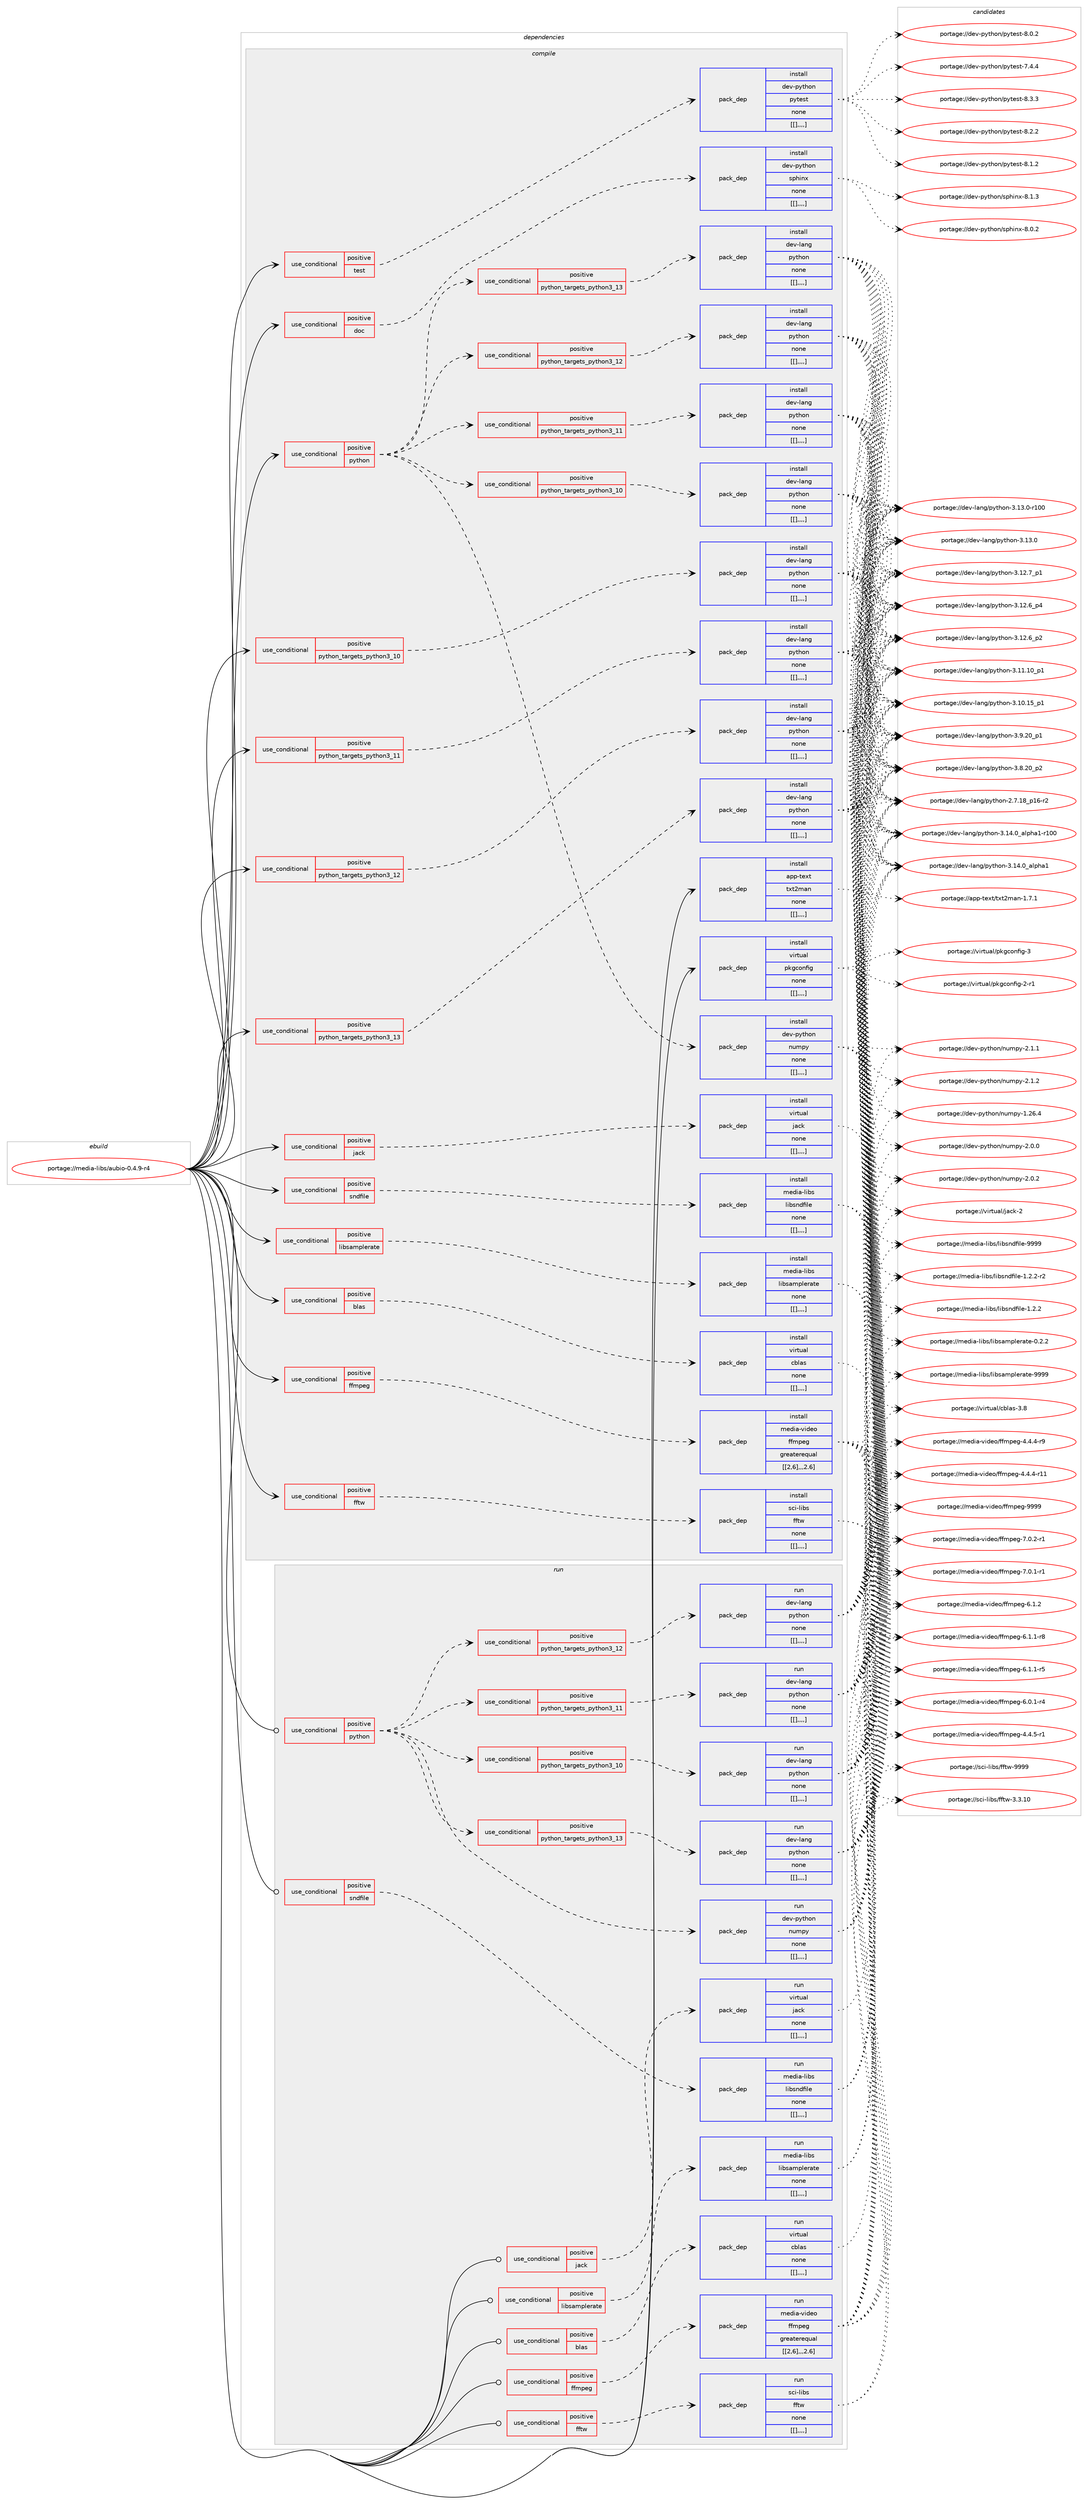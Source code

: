 digraph prolog {

# *************
# Graph options
# *************

newrank=true;
concentrate=true;
compound=true;
graph [rankdir=LR,fontname=Helvetica,fontsize=10,ranksep=1.5];#, ranksep=2.5, nodesep=0.2];
edge  [arrowhead=vee];
node  [fontname=Helvetica,fontsize=10];

# **********
# The ebuild
# **********

subgraph cluster_leftcol {
color=gray;
label=<<i>ebuild</i>>;
id [label="portage://media-libs/aubio-0.4.9-r4", color=red, width=4, href="../media-libs/aubio-0.4.9-r4.svg"];
}

# ****************
# The dependencies
# ****************

subgraph cluster_midcol {
color=gray;
label=<<i>dependencies</i>>;
subgraph cluster_compile {
fillcolor="#eeeeee";
style=filled;
label=<<i>compile</i>>;
subgraph cond80474 {
dependency318829 [label=<<TABLE BORDER="0" CELLBORDER="1" CELLSPACING="0" CELLPADDING="4"><TR><TD ROWSPAN="3" CELLPADDING="10">use_conditional</TD></TR><TR><TD>positive</TD></TR><TR><TD>blas</TD></TR></TABLE>>, shape=none, color=red];
subgraph pack235693 {
dependency318853 [label=<<TABLE BORDER="0" CELLBORDER="1" CELLSPACING="0" CELLPADDING="4" WIDTH="220"><TR><TD ROWSPAN="6" CELLPADDING="30">pack_dep</TD></TR><TR><TD WIDTH="110">install</TD></TR><TR><TD>virtual</TD></TR><TR><TD>cblas</TD></TR><TR><TD>none</TD></TR><TR><TD>[[],,,,]</TD></TR></TABLE>>, shape=none, color=blue];
}
dependency318829:e -> dependency318853:w [weight=20,style="dashed",arrowhead="vee"];
}
id:e -> dependency318829:w [weight=20,style="solid",arrowhead="vee"];
subgraph cond80517 {
dependency318891 [label=<<TABLE BORDER="0" CELLBORDER="1" CELLSPACING="0" CELLPADDING="4"><TR><TD ROWSPAN="3" CELLPADDING="10">use_conditional</TD></TR><TR><TD>positive</TD></TR><TR><TD>doc</TD></TR></TABLE>>, shape=none, color=red];
subgraph pack235744 {
dependency318924 [label=<<TABLE BORDER="0" CELLBORDER="1" CELLSPACING="0" CELLPADDING="4" WIDTH="220"><TR><TD ROWSPAN="6" CELLPADDING="30">pack_dep</TD></TR><TR><TD WIDTH="110">install</TD></TR><TR><TD>dev-python</TD></TR><TR><TD>sphinx</TD></TR><TR><TD>none</TD></TR><TR><TD>[[],,,,]</TD></TR></TABLE>>, shape=none, color=blue];
}
dependency318891:e -> dependency318924:w [weight=20,style="dashed",arrowhead="vee"];
}
id:e -> dependency318891:w [weight=20,style="solid",arrowhead="vee"];
subgraph cond80557 {
dependency319006 [label=<<TABLE BORDER="0" CELLBORDER="1" CELLSPACING="0" CELLPADDING="4"><TR><TD ROWSPAN="3" CELLPADDING="10">use_conditional</TD></TR><TR><TD>positive</TD></TR><TR><TD>ffmpeg</TD></TR></TABLE>>, shape=none, color=red];
subgraph pack235801 {
dependency319009 [label=<<TABLE BORDER="0" CELLBORDER="1" CELLSPACING="0" CELLPADDING="4" WIDTH="220"><TR><TD ROWSPAN="6" CELLPADDING="30">pack_dep</TD></TR><TR><TD WIDTH="110">install</TD></TR><TR><TD>media-video</TD></TR><TR><TD>ffmpeg</TD></TR><TR><TD>greaterequal</TD></TR><TR><TD>[[2,6],,,2.6]</TD></TR></TABLE>>, shape=none, color=blue];
}
dependency319006:e -> dependency319009:w [weight=20,style="dashed",arrowhead="vee"];
}
id:e -> dependency319006:w [weight=20,style="solid",arrowhead="vee"];
subgraph cond80570 {
dependency319051 [label=<<TABLE BORDER="0" CELLBORDER="1" CELLSPACING="0" CELLPADDING="4"><TR><TD ROWSPAN="3" CELLPADDING="10">use_conditional</TD></TR><TR><TD>positive</TD></TR><TR><TD>fftw</TD></TR></TABLE>>, shape=none, color=red];
subgraph pack235831 {
dependency319067 [label=<<TABLE BORDER="0" CELLBORDER="1" CELLSPACING="0" CELLPADDING="4" WIDTH="220"><TR><TD ROWSPAN="6" CELLPADDING="30">pack_dep</TD></TR><TR><TD WIDTH="110">install</TD></TR><TR><TD>sci-libs</TD></TR><TR><TD>fftw</TD></TR><TR><TD>none</TD></TR><TR><TD>[[],,,,]</TD></TR></TABLE>>, shape=none, color=blue];
}
dependency319051:e -> dependency319067:w [weight=20,style="dashed",arrowhead="vee"];
}
id:e -> dependency319051:w [weight=20,style="solid",arrowhead="vee"];
subgraph cond80586 {
dependency319131 [label=<<TABLE BORDER="0" CELLBORDER="1" CELLSPACING="0" CELLPADDING="4"><TR><TD ROWSPAN="3" CELLPADDING="10">use_conditional</TD></TR><TR><TD>positive</TD></TR><TR><TD>jack</TD></TR></TABLE>>, shape=none, color=red];
subgraph pack235930 {
dependency319186 [label=<<TABLE BORDER="0" CELLBORDER="1" CELLSPACING="0" CELLPADDING="4" WIDTH="220"><TR><TD ROWSPAN="6" CELLPADDING="30">pack_dep</TD></TR><TR><TD WIDTH="110">install</TD></TR><TR><TD>virtual</TD></TR><TR><TD>jack</TD></TR><TR><TD>none</TD></TR><TR><TD>[[],,,,]</TD></TR></TABLE>>, shape=none, color=blue];
}
dependency319131:e -> dependency319186:w [weight=20,style="dashed",arrowhead="vee"];
}
id:e -> dependency319131:w [weight=20,style="solid",arrowhead="vee"];
subgraph cond80627 {
dependency319257 [label=<<TABLE BORDER="0" CELLBORDER="1" CELLSPACING="0" CELLPADDING="4"><TR><TD ROWSPAN="3" CELLPADDING="10">use_conditional</TD></TR><TR><TD>positive</TD></TR><TR><TD>libsamplerate</TD></TR></TABLE>>, shape=none, color=red];
subgraph pack235984 {
dependency319275 [label=<<TABLE BORDER="0" CELLBORDER="1" CELLSPACING="0" CELLPADDING="4" WIDTH="220"><TR><TD ROWSPAN="6" CELLPADDING="30">pack_dep</TD></TR><TR><TD WIDTH="110">install</TD></TR><TR><TD>media-libs</TD></TR><TR><TD>libsamplerate</TD></TR><TR><TD>none</TD></TR><TR><TD>[[],,,,]</TD></TR></TABLE>>, shape=none, color=blue];
}
dependency319257:e -> dependency319275:w [weight=20,style="dashed",arrowhead="vee"];
}
id:e -> dependency319257:w [weight=20,style="solid",arrowhead="vee"];
subgraph cond80659 {
dependency319384 [label=<<TABLE BORDER="0" CELLBORDER="1" CELLSPACING="0" CELLPADDING="4"><TR><TD ROWSPAN="3" CELLPADDING="10">use_conditional</TD></TR><TR><TD>positive</TD></TR><TR><TD>python</TD></TR></TABLE>>, shape=none, color=red];
subgraph cond80676 {
dependency319415 [label=<<TABLE BORDER="0" CELLBORDER="1" CELLSPACING="0" CELLPADDING="4"><TR><TD ROWSPAN="3" CELLPADDING="10">use_conditional</TD></TR><TR><TD>positive</TD></TR><TR><TD>python_targets_python3_10</TD></TR></TABLE>>, shape=none, color=red];
subgraph pack236104 {
dependency319506 [label=<<TABLE BORDER="0" CELLBORDER="1" CELLSPACING="0" CELLPADDING="4" WIDTH="220"><TR><TD ROWSPAN="6" CELLPADDING="30">pack_dep</TD></TR><TR><TD WIDTH="110">install</TD></TR><TR><TD>dev-lang</TD></TR><TR><TD>python</TD></TR><TR><TD>none</TD></TR><TR><TD>[[],,,,]</TD></TR></TABLE>>, shape=none, color=blue];
}
dependency319415:e -> dependency319506:w [weight=20,style="dashed",arrowhead="vee"];
}
dependency319384:e -> dependency319415:w [weight=20,style="dashed",arrowhead="vee"];
subgraph cond80720 {
dependency319547 [label=<<TABLE BORDER="0" CELLBORDER="1" CELLSPACING="0" CELLPADDING="4"><TR><TD ROWSPAN="3" CELLPADDING="10">use_conditional</TD></TR><TR><TD>positive</TD></TR><TR><TD>python_targets_python3_11</TD></TR></TABLE>>, shape=none, color=red];
subgraph pack236177 {
dependency319564 [label=<<TABLE BORDER="0" CELLBORDER="1" CELLSPACING="0" CELLPADDING="4" WIDTH="220"><TR><TD ROWSPAN="6" CELLPADDING="30">pack_dep</TD></TR><TR><TD WIDTH="110">install</TD></TR><TR><TD>dev-lang</TD></TR><TR><TD>python</TD></TR><TR><TD>none</TD></TR><TR><TD>[[],,,,]</TD></TR></TABLE>>, shape=none, color=blue];
}
dependency319547:e -> dependency319564:w [weight=20,style="dashed",arrowhead="vee"];
}
dependency319384:e -> dependency319547:w [weight=20,style="dashed",arrowhead="vee"];
subgraph cond80745 {
dependency319619 [label=<<TABLE BORDER="0" CELLBORDER="1" CELLSPACING="0" CELLPADDING="4"><TR><TD ROWSPAN="3" CELLPADDING="10">use_conditional</TD></TR><TR><TD>positive</TD></TR><TR><TD>python_targets_python3_12</TD></TR></TABLE>>, shape=none, color=red];
subgraph pack236228 {
dependency319643 [label=<<TABLE BORDER="0" CELLBORDER="1" CELLSPACING="0" CELLPADDING="4" WIDTH="220"><TR><TD ROWSPAN="6" CELLPADDING="30">pack_dep</TD></TR><TR><TD WIDTH="110">install</TD></TR><TR><TD>dev-lang</TD></TR><TR><TD>python</TD></TR><TR><TD>none</TD></TR><TR><TD>[[],,,,]</TD></TR></TABLE>>, shape=none, color=blue];
}
dependency319619:e -> dependency319643:w [weight=20,style="dashed",arrowhead="vee"];
}
dependency319384:e -> dependency319619:w [weight=20,style="dashed",arrowhead="vee"];
subgraph cond80760 {
dependency319648 [label=<<TABLE BORDER="0" CELLBORDER="1" CELLSPACING="0" CELLPADDING="4"><TR><TD ROWSPAN="3" CELLPADDING="10">use_conditional</TD></TR><TR><TD>positive</TD></TR><TR><TD>python_targets_python3_13</TD></TR></TABLE>>, shape=none, color=red];
subgraph pack236271 {
dependency319710 [label=<<TABLE BORDER="0" CELLBORDER="1" CELLSPACING="0" CELLPADDING="4" WIDTH="220"><TR><TD ROWSPAN="6" CELLPADDING="30">pack_dep</TD></TR><TR><TD WIDTH="110">install</TD></TR><TR><TD>dev-lang</TD></TR><TR><TD>python</TD></TR><TR><TD>none</TD></TR><TR><TD>[[],,,,]</TD></TR></TABLE>>, shape=none, color=blue];
}
dependency319648:e -> dependency319710:w [weight=20,style="dashed",arrowhead="vee"];
}
dependency319384:e -> dependency319648:w [weight=20,style="dashed",arrowhead="vee"];
subgraph pack236290 {
dependency319738 [label=<<TABLE BORDER="0" CELLBORDER="1" CELLSPACING="0" CELLPADDING="4" WIDTH="220"><TR><TD ROWSPAN="6" CELLPADDING="30">pack_dep</TD></TR><TR><TD WIDTH="110">install</TD></TR><TR><TD>dev-python</TD></TR><TR><TD>numpy</TD></TR><TR><TD>none</TD></TR><TR><TD>[[],,,,]</TD></TR></TABLE>>, shape=none, color=blue];
}
dependency319384:e -> dependency319738:w [weight=20,style="dashed",arrowhead="vee"];
}
id:e -> dependency319384:w [weight=20,style="solid",arrowhead="vee"];
subgraph cond80788 {
dependency319760 [label=<<TABLE BORDER="0" CELLBORDER="1" CELLSPACING="0" CELLPADDING="4"><TR><TD ROWSPAN="3" CELLPADDING="10">use_conditional</TD></TR><TR><TD>positive</TD></TR><TR><TD>python_targets_python3_10</TD></TR></TABLE>>, shape=none, color=red];
subgraph pack236352 {
dependency319874 [label=<<TABLE BORDER="0" CELLBORDER="1" CELLSPACING="0" CELLPADDING="4" WIDTH="220"><TR><TD ROWSPAN="6" CELLPADDING="30">pack_dep</TD></TR><TR><TD WIDTH="110">install</TD></TR><TR><TD>dev-lang</TD></TR><TR><TD>python</TD></TR><TR><TD>none</TD></TR><TR><TD>[[],,,,]</TD></TR></TABLE>>, shape=none, color=blue];
}
dependency319760:e -> dependency319874:w [weight=20,style="dashed",arrowhead="vee"];
}
id:e -> dependency319760:w [weight=20,style="solid",arrowhead="vee"];
subgraph cond80831 {
dependency319880 [label=<<TABLE BORDER="0" CELLBORDER="1" CELLSPACING="0" CELLPADDING="4"><TR><TD ROWSPAN="3" CELLPADDING="10">use_conditional</TD></TR><TR><TD>positive</TD></TR><TR><TD>python_targets_python3_11</TD></TR></TABLE>>, shape=none, color=red];
subgraph pack236419 {
dependency319902 [label=<<TABLE BORDER="0" CELLBORDER="1" CELLSPACING="0" CELLPADDING="4" WIDTH="220"><TR><TD ROWSPAN="6" CELLPADDING="30">pack_dep</TD></TR><TR><TD WIDTH="110">install</TD></TR><TR><TD>dev-lang</TD></TR><TR><TD>python</TD></TR><TR><TD>none</TD></TR><TR><TD>[[],,,,]</TD></TR></TABLE>>, shape=none, color=blue];
}
dependency319880:e -> dependency319902:w [weight=20,style="dashed",arrowhead="vee"];
}
id:e -> dependency319880:w [weight=20,style="solid",arrowhead="vee"];
subgraph cond80847 {
dependency319932 [label=<<TABLE BORDER="0" CELLBORDER="1" CELLSPACING="0" CELLPADDING="4"><TR><TD ROWSPAN="3" CELLPADDING="10">use_conditional</TD></TR><TR><TD>positive</TD></TR><TR><TD>python_targets_python3_12</TD></TR></TABLE>>, shape=none, color=red];
subgraph pack236436 {
dependency319935 [label=<<TABLE BORDER="0" CELLBORDER="1" CELLSPACING="0" CELLPADDING="4" WIDTH="220"><TR><TD ROWSPAN="6" CELLPADDING="30">pack_dep</TD></TR><TR><TD WIDTH="110">install</TD></TR><TR><TD>dev-lang</TD></TR><TR><TD>python</TD></TR><TR><TD>none</TD></TR><TR><TD>[[],,,,]</TD></TR></TABLE>>, shape=none, color=blue];
}
dependency319932:e -> dependency319935:w [weight=20,style="dashed",arrowhead="vee"];
}
id:e -> dependency319932:w [weight=20,style="solid",arrowhead="vee"];
subgraph cond80864 {
dependency319960 [label=<<TABLE BORDER="0" CELLBORDER="1" CELLSPACING="0" CELLPADDING="4"><TR><TD ROWSPAN="3" CELLPADDING="10">use_conditional</TD></TR><TR><TD>positive</TD></TR><TR><TD>python_targets_python3_13</TD></TR></TABLE>>, shape=none, color=red];
subgraph pack236452 {
dependency319963 [label=<<TABLE BORDER="0" CELLBORDER="1" CELLSPACING="0" CELLPADDING="4" WIDTH="220"><TR><TD ROWSPAN="6" CELLPADDING="30">pack_dep</TD></TR><TR><TD WIDTH="110">install</TD></TR><TR><TD>dev-lang</TD></TR><TR><TD>python</TD></TR><TR><TD>none</TD></TR><TR><TD>[[],,,,]</TD></TR></TABLE>>, shape=none, color=blue];
}
dependency319960:e -> dependency319963:w [weight=20,style="dashed",arrowhead="vee"];
}
id:e -> dependency319960:w [weight=20,style="solid",arrowhead="vee"];
subgraph cond80871 {
dependency320030 [label=<<TABLE BORDER="0" CELLBORDER="1" CELLSPACING="0" CELLPADDING="4"><TR><TD ROWSPAN="3" CELLPADDING="10">use_conditional</TD></TR><TR><TD>positive</TD></TR><TR><TD>sndfile</TD></TR></TABLE>>, shape=none, color=red];
subgraph pack236495 {
dependency320068 [label=<<TABLE BORDER="0" CELLBORDER="1" CELLSPACING="0" CELLPADDING="4" WIDTH="220"><TR><TD ROWSPAN="6" CELLPADDING="30">pack_dep</TD></TR><TR><TD WIDTH="110">install</TD></TR><TR><TD>media-libs</TD></TR><TR><TD>libsndfile</TD></TR><TR><TD>none</TD></TR><TR><TD>[[],,,,]</TD></TR></TABLE>>, shape=none, color=blue];
}
dependency320030:e -> dependency320068:w [weight=20,style="dashed",arrowhead="vee"];
}
id:e -> dependency320030:w [weight=20,style="solid",arrowhead="vee"];
subgraph cond80911 {
dependency320133 [label=<<TABLE BORDER="0" CELLBORDER="1" CELLSPACING="0" CELLPADDING="4"><TR><TD ROWSPAN="3" CELLPADDING="10">use_conditional</TD></TR><TR><TD>positive</TD></TR><TR><TD>test</TD></TR></TABLE>>, shape=none, color=red];
subgraph pack236564 {
dependency320216 [label=<<TABLE BORDER="0" CELLBORDER="1" CELLSPACING="0" CELLPADDING="4" WIDTH="220"><TR><TD ROWSPAN="6" CELLPADDING="30">pack_dep</TD></TR><TR><TD WIDTH="110">install</TD></TR><TR><TD>dev-python</TD></TR><TR><TD>pytest</TD></TR><TR><TD>none</TD></TR><TR><TD>[[],,,,]</TD></TR></TABLE>>, shape=none, color=blue];
}
dependency320133:e -> dependency320216:w [weight=20,style="dashed",arrowhead="vee"];
}
id:e -> dependency320133:w [weight=20,style="solid",arrowhead="vee"];
subgraph pack236626 {
dependency320275 [label=<<TABLE BORDER="0" CELLBORDER="1" CELLSPACING="0" CELLPADDING="4" WIDTH="220"><TR><TD ROWSPAN="6" CELLPADDING="30">pack_dep</TD></TR><TR><TD WIDTH="110">install</TD></TR><TR><TD>app-text</TD></TR><TR><TD>txt2man</TD></TR><TR><TD>none</TD></TR><TR><TD>[[],,,,]</TD></TR></TABLE>>, shape=none, color=blue];
}
id:e -> dependency320275:w [weight=20,style="solid",arrowhead="vee"];
subgraph pack236677 {
dependency320323 [label=<<TABLE BORDER="0" CELLBORDER="1" CELLSPACING="0" CELLPADDING="4" WIDTH="220"><TR><TD ROWSPAN="6" CELLPADDING="30">pack_dep</TD></TR><TR><TD WIDTH="110">install</TD></TR><TR><TD>virtual</TD></TR><TR><TD>pkgconfig</TD></TR><TR><TD>none</TD></TR><TR><TD>[[],,,,]</TD></TR></TABLE>>, shape=none, color=blue];
}
id:e -> dependency320323:w [weight=20,style="solid",arrowhead="vee"];
}
subgraph cluster_compileandrun {
fillcolor="#eeeeee";
style=filled;
label=<<i>compile and run</i>>;
}
subgraph cluster_run {
fillcolor="#eeeeee";
style=filled;
label=<<i>run</i>>;
subgraph cond80993 {
dependency320401 [label=<<TABLE BORDER="0" CELLBORDER="1" CELLSPACING="0" CELLPADDING="4"><TR><TD ROWSPAN="3" CELLPADDING="10">use_conditional</TD></TR><TR><TD>positive</TD></TR><TR><TD>blas</TD></TR></TABLE>>, shape=none, color=red];
subgraph pack236753 {
dependency320420 [label=<<TABLE BORDER="0" CELLBORDER="1" CELLSPACING="0" CELLPADDING="4" WIDTH="220"><TR><TD ROWSPAN="6" CELLPADDING="30">pack_dep</TD></TR><TR><TD WIDTH="110">run</TD></TR><TR><TD>virtual</TD></TR><TR><TD>cblas</TD></TR><TR><TD>none</TD></TR><TR><TD>[[],,,,]</TD></TR></TABLE>>, shape=none, color=blue];
}
dependency320401:e -> dependency320420:w [weight=20,style="dashed",arrowhead="vee"];
}
id:e -> dependency320401:w [weight=20,style="solid",arrowhead="odot"];
subgraph cond81017 {
dependency320441 [label=<<TABLE BORDER="0" CELLBORDER="1" CELLSPACING="0" CELLPADDING="4"><TR><TD ROWSPAN="3" CELLPADDING="10">use_conditional</TD></TR><TR><TD>positive</TD></TR><TR><TD>ffmpeg</TD></TR></TABLE>>, shape=none, color=red];
subgraph pack236779 {
dependency320455 [label=<<TABLE BORDER="0" CELLBORDER="1" CELLSPACING="0" CELLPADDING="4" WIDTH="220"><TR><TD ROWSPAN="6" CELLPADDING="30">pack_dep</TD></TR><TR><TD WIDTH="110">run</TD></TR><TR><TD>media-video</TD></TR><TR><TD>ffmpeg</TD></TR><TR><TD>greaterequal</TD></TR><TR><TD>[[2,6],,,2.6]</TD></TR></TABLE>>, shape=none, color=blue];
}
dependency320441:e -> dependency320455:w [weight=20,style="dashed",arrowhead="vee"];
}
id:e -> dependency320441:w [weight=20,style="solid",arrowhead="odot"];
subgraph cond81036 {
dependency320478 [label=<<TABLE BORDER="0" CELLBORDER="1" CELLSPACING="0" CELLPADDING="4"><TR><TD ROWSPAN="3" CELLPADDING="10">use_conditional</TD></TR><TR><TD>positive</TD></TR><TR><TD>fftw</TD></TR></TABLE>>, shape=none, color=red];
subgraph pack236799 {
dependency320558 [label=<<TABLE BORDER="0" CELLBORDER="1" CELLSPACING="0" CELLPADDING="4" WIDTH="220"><TR><TD ROWSPAN="6" CELLPADDING="30">pack_dep</TD></TR><TR><TD WIDTH="110">run</TD></TR><TR><TD>sci-libs</TD></TR><TR><TD>fftw</TD></TR><TR><TD>none</TD></TR><TR><TD>[[],,,,]</TD></TR></TABLE>>, shape=none, color=blue];
}
dependency320478:e -> dependency320558:w [weight=20,style="dashed",arrowhead="vee"];
}
id:e -> dependency320478:w [weight=20,style="solid",arrowhead="odot"];
subgraph cond81074 {
dependency320603 [label=<<TABLE BORDER="0" CELLBORDER="1" CELLSPACING="0" CELLPADDING="4"><TR><TD ROWSPAN="3" CELLPADDING="10">use_conditional</TD></TR><TR><TD>positive</TD></TR><TR><TD>jack</TD></TR></TABLE>>, shape=none, color=red];
subgraph pack236868 {
dependency320623 [label=<<TABLE BORDER="0" CELLBORDER="1" CELLSPACING="0" CELLPADDING="4" WIDTH="220"><TR><TD ROWSPAN="6" CELLPADDING="30">pack_dep</TD></TR><TR><TD WIDTH="110">run</TD></TR><TR><TD>virtual</TD></TR><TR><TD>jack</TD></TR><TR><TD>none</TD></TR><TR><TD>[[],,,,]</TD></TR></TABLE>>, shape=none, color=blue];
}
dependency320603:e -> dependency320623:w [weight=20,style="dashed",arrowhead="vee"];
}
id:e -> dependency320603:w [weight=20,style="solid",arrowhead="odot"];
subgraph cond81109 {
dependency320657 [label=<<TABLE BORDER="0" CELLBORDER="1" CELLSPACING="0" CELLPADDING="4"><TR><TD ROWSPAN="3" CELLPADDING="10">use_conditional</TD></TR><TR><TD>positive</TD></TR><TR><TD>libsamplerate</TD></TR></TABLE>>, shape=none, color=red];
subgraph pack236901 {
dependency320674 [label=<<TABLE BORDER="0" CELLBORDER="1" CELLSPACING="0" CELLPADDING="4" WIDTH="220"><TR><TD ROWSPAN="6" CELLPADDING="30">pack_dep</TD></TR><TR><TD WIDTH="110">run</TD></TR><TR><TD>media-libs</TD></TR><TR><TD>libsamplerate</TD></TR><TR><TD>none</TD></TR><TR><TD>[[],,,,]</TD></TR></TABLE>>, shape=none, color=blue];
}
dependency320657:e -> dependency320674:w [weight=20,style="dashed",arrowhead="vee"];
}
id:e -> dependency320657:w [weight=20,style="solid",arrowhead="odot"];
subgraph cond81120 {
dependency320706 [label=<<TABLE BORDER="0" CELLBORDER="1" CELLSPACING="0" CELLPADDING="4"><TR><TD ROWSPAN="3" CELLPADDING="10">use_conditional</TD></TR><TR><TD>positive</TD></TR><TR><TD>python</TD></TR></TABLE>>, shape=none, color=red];
subgraph cond81141 {
dependency320818 [label=<<TABLE BORDER="0" CELLBORDER="1" CELLSPACING="0" CELLPADDING="4"><TR><TD ROWSPAN="3" CELLPADDING="10">use_conditional</TD></TR><TR><TD>positive</TD></TR><TR><TD>python_targets_python3_10</TD></TR></TABLE>>, shape=none, color=red];
subgraph pack237006 {
dependency320820 [label=<<TABLE BORDER="0" CELLBORDER="1" CELLSPACING="0" CELLPADDING="4" WIDTH="220"><TR><TD ROWSPAN="6" CELLPADDING="30">pack_dep</TD></TR><TR><TD WIDTH="110">run</TD></TR><TR><TD>dev-lang</TD></TR><TR><TD>python</TD></TR><TR><TD>none</TD></TR><TR><TD>[[],,,,]</TD></TR></TABLE>>, shape=none, color=blue];
}
dependency320818:e -> dependency320820:w [weight=20,style="dashed",arrowhead="vee"];
}
dependency320706:e -> dependency320818:w [weight=20,style="dashed",arrowhead="vee"];
subgraph cond81167 {
dependency320842 [label=<<TABLE BORDER="0" CELLBORDER="1" CELLSPACING="0" CELLPADDING="4"><TR><TD ROWSPAN="3" CELLPADDING="10">use_conditional</TD></TR><TR><TD>positive</TD></TR><TR><TD>python_targets_python3_11</TD></TR></TABLE>>, shape=none, color=red];
subgraph pack237022 {
dependency320934 [label=<<TABLE BORDER="0" CELLBORDER="1" CELLSPACING="0" CELLPADDING="4" WIDTH="220"><TR><TD ROWSPAN="6" CELLPADDING="30">pack_dep</TD></TR><TR><TD WIDTH="110">run</TD></TR><TR><TD>dev-lang</TD></TR><TR><TD>python</TD></TR><TR><TD>none</TD></TR><TR><TD>[[],,,,]</TD></TR></TABLE>>, shape=none, color=blue];
}
dependency320842:e -> dependency320934:w [weight=20,style="dashed",arrowhead="vee"];
}
dependency320706:e -> dependency320842:w [weight=20,style="dashed",arrowhead="vee"];
subgraph cond81208 {
dependency321007 [label=<<TABLE BORDER="0" CELLBORDER="1" CELLSPACING="0" CELLPADDING="4"><TR><TD ROWSPAN="3" CELLPADDING="10">use_conditional</TD></TR><TR><TD>positive</TD></TR><TR><TD>python_targets_python3_12</TD></TR></TABLE>>, shape=none, color=red];
subgraph pack237138 {
dependency321009 [label=<<TABLE BORDER="0" CELLBORDER="1" CELLSPACING="0" CELLPADDING="4" WIDTH="220"><TR><TD ROWSPAN="6" CELLPADDING="30">pack_dep</TD></TR><TR><TD WIDTH="110">run</TD></TR><TR><TD>dev-lang</TD></TR><TR><TD>python</TD></TR><TR><TD>none</TD></TR><TR><TD>[[],,,,]</TD></TR></TABLE>>, shape=none, color=blue];
}
dependency321007:e -> dependency321009:w [weight=20,style="dashed",arrowhead="vee"];
}
dependency320706:e -> dependency321007:w [weight=20,style="dashed",arrowhead="vee"];
subgraph cond81234 {
dependency321080 [label=<<TABLE BORDER="0" CELLBORDER="1" CELLSPACING="0" CELLPADDING="4"><TR><TD ROWSPAN="3" CELLPADDING="10">use_conditional</TD></TR><TR><TD>positive</TD></TR><TR><TD>python_targets_python3_13</TD></TR></TABLE>>, shape=none, color=red];
subgraph pack237198 {
dependency321145 [label=<<TABLE BORDER="0" CELLBORDER="1" CELLSPACING="0" CELLPADDING="4" WIDTH="220"><TR><TD ROWSPAN="6" CELLPADDING="30">pack_dep</TD></TR><TR><TD WIDTH="110">run</TD></TR><TR><TD>dev-lang</TD></TR><TR><TD>python</TD></TR><TR><TD>none</TD></TR><TR><TD>[[],,,,]</TD></TR></TABLE>>, shape=none, color=blue];
}
dependency321080:e -> dependency321145:w [weight=20,style="dashed",arrowhead="vee"];
}
dependency320706:e -> dependency321080:w [weight=20,style="dashed",arrowhead="vee"];
subgraph pack237250 {
dependency321188 [label=<<TABLE BORDER="0" CELLBORDER="1" CELLSPACING="0" CELLPADDING="4" WIDTH="220"><TR><TD ROWSPAN="6" CELLPADDING="30">pack_dep</TD></TR><TR><TD WIDTH="110">run</TD></TR><TR><TD>dev-python</TD></TR><TR><TD>numpy</TD></TR><TR><TD>none</TD></TR><TR><TD>[[],,,,]</TD></TR></TABLE>>, shape=none, color=blue];
}
dependency320706:e -> dependency321188:w [weight=20,style="dashed",arrowhead="vee"];
}
id:e -> dependency320706:w [weight=20,style="solid",arrowhead="odot"];
subgraph cond81287 {
dependency321308 [label=<<TABLE BORDER="0" CELLBORDER="1" CELLSPACING="0" CELLPADDING="4"><TR><TD ROWSPAN="3" CELLPADDING="10">use_conditional</TD></TR><TR><TD>positive</TD></TR><TR><TD>sndfile</TD></TR></TABLE>>, shape=none, color=red];
subgraph pack237340 {
dependency321329 [label=<<TABLE BORDER="0" CELLBORDER="1" CELLSPACING="0" CELLPADDING="4" WIDTH="220"><TR><TD ROWSPAN="6" CELLPADDING="30">pack_dep</TD></TR><TR><TD WIDTH="110">run</TD></TR><TR><TD>media-libs</TD></TR><TR><TD>libsndfile</TD></TR><TR><TD>none</TD></TR><TR><TD>[[],,,,]</TD></TR></TABLE>>, shape=none, color=blue];
}
dependency321308:e -> dependency321329:w [weight=20,style="dashed",arrowhead="vee"];
}
id:e -> dependency321308:w [weight=20,style="solid",arrowhead="odot"];
}
}

# **************
# The candidates
# **************

subgraph cluster_choices {
rank=same;
color=gray;
label=<<i>candidates</i>>;

subgraph choice236712 {
color=black;
nodesep=1;
choice118105114116117971084799981089711545514656 [label="portage://virtual/cblas-3.8", color=red, width=4,href="../virtual/cblas-3.8.svg"];
dependency318853:e -> choice118105114116117971084799981089711545514656:w [style=dotted,weight="100"];
}
subgraph choice236715 {
color=black;
nodesep=1;
choice1001011184511212111610411111047115112104105110120455646494651 [label="portage://dev-python/sphinx-8.1.3", color=red, width=4,href="../dev-python/sphinx-8.1.3.svg"];
choice1001011184511212111610411111047115112104105110120455646484650 [label="portage://dev-python/sphinx-8.0.2", color=red, width=4,href="../dev-python/sphinx-8.0.2.svg"];
dependency318924:e -> choice1001011184511212111610411111047115112104105110120455646494651:w [style=dotted,weight="100"];
dependency318924:e -> choice1001011184511212111610411111047115112104105110120455646484650:w [style=dotted,weight="100"];
}
subgraph choice236737 {
color=black;
nodesep=1;
choice1091011001059745118105100101111471021021091121011034557575757 [label="portage://media-video/ffmpeg-9999", color=red, width=4,href="../media-video/ffmpeg-9999.svg"];
choice1091011001059745118105100101111471021021091121011034555464846504511449 [label="portage://media-video/ffmpeg-7.0.2-r1", color=red, width=4,href="../media-video/ffmpeg-7.0.2-r1.svg"];
choice1091011001059745118105100101111471021021091121011034555464846494511449 [label="portage://media-video/ffmpeg-7.0.1-r1", color=red, width=4,href="../media-video/ffmpeg-7.0.1-r1.svg"];
choice109101100105974511810510010111147102102109112101103455446494650 [label="portage://media-video/ffmpeg-6.1.2", color=red, width=4,href="../media-video/ffmpeg-6.1.2.svg"];
choice1091011001059745118105100101111471021021091121011034554464946494511456 [label="portage://media-video/ffmpeg-6.1.1-r8", color=red, width=4,href="../media-video/ffmpeg-6.1.1-r8.svg"];
choice1091011001059745118105100101111471021021091121011034554464946494511453 [label="portage://media-video/ffmpeg-6.1.1-r5", color=red, width=4,href="../media-video/ffmpeg-6.1.1-r5.svg"];
choice1091011001059745118105100101111471021021091121011034554464846494511452 [label="portage://media-video/ffmpeg-6.0.1-r4", color=red, width=4,href="../media-video/ffmpeg-6.0.1-r4.svg"];
choice1091011001059745118105100101111471021021091121011034552465246534511449 [label="portage://media-video/ffmpeg-4.4.5-r1", color=red, width=4,href="../media-video/ffmpeg-4.4.5-r1.svg"];
choice1091011001059745118105100101111471021021091121011034552465246524511457 [label="portage://media-video/ffmpeg-4.4.4-r9", color=red, width=4,href="../media-video/ffmpeg-4.4.4-r9.svg"];
choice109101100105974511810510010111147102102109112101103455246524652451144949 [label="portage://media-video/ffmpeg-4.4.4-r11", color=red, width=4,href="../media-video/ffmpeg-4.4.4-r11.svg"];
dependency319009:e -> choice1091011001059745118105100101111471021021091121011034557575757:w [style=dotted,weight="100"];
dependency319009:e -> choice1091011001059745118105100101111471021021091121011034555464846504511449:w [style=dotted,weight="100"];
dependency319009:e -> choice1091011001059745118105100101111471021021091121011034555464846494511449:w [style=dotted,weight="100"];
dependency319009:e -> choice109101100105974511810510010111147102102109112101103455446494650:w [style=dotted,weight="100"];
dependency319009:e -> choice1091011001059745118105100101111471021021091121011034554464946494511456:w [style=dotted,weight="100"];
dependency319009:e -> choice1091011001059745118105100101111471021021091121011034554464946494511453:w [style=dotted,weight="100"];
dependency319009:e -> choice1091011001059745118105100101111471021021091121011034554464846494511452:w [style=dotted,weight="100"];
dependency319009:e -> choice1091011001059745118105100101111471021021091121011034552465246534511449:w [style=dotted,weight="100"];
dependency319009:e -> choice1091011001059745118105100101111471021021091121011034552465246524511457:w [style=dotted,weight="100"];
dependency319009:e -> choice109101100105974511810510010111147102102109112101103455246524652451144949:w [style=dotted,weight="100"];
}
subgraph choice236770 {
color=black;
nodesep=1;
choice115991054510810598115471021021161194557575757 [label="portage://sci-libs/fftw-9999", color=red, width=4,href="../sci-libs/fftw-9999.svg"];
choice1159910545108105981154710210211611945514651464948 [label="portage://sci-libs/fftw-3.3.10", color=red, width=4,href="../sci-libs/fftw-3.3.10.svg"];
dependency319067:e -> choice115991054510810598115471021021161194557575757:w [style=dotted,weight="100"];
dependency319067:e -> choice1159910545108105981154710210211611945514651464948:w [style=dotted,weight="100"];
}
subgraph choice236800 {
color=black;
nodesep=1;
choice118105114116117971084710697991074550 [label="portage://virtual/jack-2", color=red, width=4,href="../virtual/jack-2.svg"];
dependency319186:e -> choice118105114116117971084710697991074550:w [style=dotted,weight="100"];
}
subgraph choice236896 {
color=black;
nodesep=1;
choice109101100105974510810598115471081059811597109112108101114971161014557575757 [label="portage://media-libs/libsamplerate-9999", color=red, width=4,href="../media-libs/libsamplerate-9999.svg"];
choice10910110010597451081059811547108105981159710911210810111497116101454846504650 [label="portage://media-libs/libsamplerate-0.2.2", color=red, width=4,href="../media-libs/libsamplerate-0.2.2.svg"];
dependency319275:e -> choice109101100105974510810598115471081059811597109112108101114971161014557575757:w [style=dotted,weight="100"];
dependency319275:e -> choice10910110010597451081059811547108105981159710911210810111497116101454846504650:w [style=dotted,weight="100"];
}
subgraph choice236899 {
color=black;
nodesep=1;
choice100101118451089711010347112121116104111110455146495246489597108112104974945114494848 [label="portage://dev-lang/python-3.14.0_alpha1-r100", color=red, width=4,href="../dev-lang/python-3.14.0_alpha1-r100.svg"];
choice1001011184510897110103471121211161041111104551464952464895971081121049749 [label="portage://dev-lang/python-3.14.0_alpha1", color=red, width=4,href="../dev-lang/python-3.14.0_alpha1.svg"];
choice1001011184510897110103471121211161041111104551464951464845114494848 [label="portage://dev-lang/python-3.13.0-r100", color=red, width=4,href="../dev-lang/python-3.13.0-r100.svg"];
choice10010111845108971101034711212111610411111045514649514648 [label="portage://dev-lang/python-3.13.0", color=red, width=4,href="../dev-lang/python-3.13.0.svg"];
choice100101118451089711010347112121116104111110455146495046559511249 [label="portage://dev-lang/python-3.12.7_p1", color=red, width=4,href="../dev-lang/python-3.12.7_p1.svg"];
choice100101118451089711010347112121116104111110455146495046549511252 [label="portage://dev-lang/python-3.12.6_p4", color=red, width=4,href="../dev-lang/python-3.12.6_p4.svg"];
choice100101118451089711010347112121116104111110455146495046549511250 [label="portage://dev-lang/python-3.12.6_p2", color=red, width=4,href="../dev-lang/python-3.12.6_p2.svg"];
choice10010111845108971101034711212111610411111045514649494649489511249 [label="portage://dev-lang/python-3.11.10_p1", color=red, width=4,href="../dev-lang/python-3.11.10_p1.svg"];
choice10010111845108971101034711212111610411111045514649484649539511249 [label="portage://dev-lang/python-3.10.15_p1", color=red, width=4,href="../dev-lang/python-3.10.15_p1.svg"];
choice100101118451089711010347112121116104111110455146574650489511249 [label="portage://dev-lang/python-3.9.20_p1", color=red, width=4,href="../dev-lang/python-3.9.20_p1.svg"];
choice100101118451089711010347112121116104111110455146564650489511250 [label="portage://dev-lang/python-3.8.20_p2", color=red, width=4,href="../dev-lang/python-3.8.20_p2.svg"];
choice100101118451089711010347112121116104111110455046554649569511249544511450 [label="portage://dev-lang/python-2.7.18_p16-r2", color=red, width=4,href="../dev-lang/python-2.7.18_p16-r2.svg"];
dependency319506:e -> choice100101118451089711010347112121116104111110455146495246489597108112104974945114494848:w [style=dotted,weight="100"];
dependency319506:e -> choice1001011184510897110103471121211161041111104551464952464895971081121049749:w [style=dotted,weight="100"];
dependency319506:e -> choice1001011184510897110103471121211161041111104551464951464845114494848:w [style=dotted,weight="100"];
dependency319506:e -> choice10010111845108971101034711212111610411111045514649514648:w [style=dotted,weight="100"];
dependency319506:e -> choice100101118451089711010347112121116104111110455146495046559511249:w [style=dotted,weight="100"];
dependency319506:e -> choice100101118451089711010347112121116104111110455146495046549511252:w [style=dotted,weight="100"];
dependency319506:e -> choice100101118451089711010347112121116104111110455146495046549511250:w [style=dotted,weight="100"];
dependency319506:e -> choice10010111845108971101034711212111610411111045514649494649489511249:w [style=dotted,weight="100"];
dependency319506:e -> choice10010111845108971101034711212111610411111045514649484649539511249:w [style=dotted,weight="100"];
dependency319506:e -> choice100101118451089711010347112121116104111110455146574650489511249:w [style=dotted,weight="100"];
dependency319506:e -> choice100101118451089711010347112121116104111110455146564650489511250:w [style=dotted,weight="100"];
dependency319506:e -> choice100101118451089711010347112121116104111110455046554649569511249544511450:w [style=dotted,weight="100"];
}
subgraph choice236913 {
color=black;
nodesep=1;
choice100101118451089711010347112121116104111110455146495246489597108112104974945114494848 [label="portage://dev-lang/python-3.14.0_alpha1-r100", color=red, width=4,href="../dev-lang/python-3.14.0_alpha1-r100.svg"];
choice1001011184510897110103471121211161041111104551464952464895971081121049749 [label="portage://dev-lang/python-3.14.0_alpha1", color=red, width=4,href="../dev-lang/python-3.14.0_alpha1.svg"];
choice1001011184510897110103471121211161041111104551464951464845114494848 [label="portage://dev-lang/python-3.13.0-r100", color=red, width=4,href="../dev-lang/python-3.13.0-r100.svg"];
choice10010111845108971101034711212111610411111045514649514648 [label="portage://dev-lang/python-3.13.0", color=red, width=4,href="../dev-lang/python-3.13.0.svg"];
choice100101118451089711010347112121116104111110455146495046559511249 [label="portage://dev-lang/python-3.12.7_p1", color=red, width=4,href="../dev-lang/python-3.12.7_p1.svg"];
choice100101118451089711010347112121116104111110455146495046549511252 [label="portage://dev-lang/python-3.12.6_p4", color=red, width=4,href="../dev-lang/python-3.12.6_p4.svg"];
choice100101118451089711010347112121116104111110455146495046549511250 [label="portage://dev-lang/python-3.12.6_p2", color=red, width=4,href="../dev-lang/python-3.12.6_p2.svg"];
choice10010111845108971101034711212111610411111045514649494649489511249 [label="portage://dev-lang/python-3.11.10_p1", color=red, width=4,href="../dev-lang/python-3.11.10_p1.svg"];
choice10010111845108971101034711212111610411111045514649484649539511249 [label="portage://dev-lang/python-3.10.15_p1", color=red, width=4,href="../dev-lang/python-3.10.15_p1.svg"];
choice100101118451089711010347112121116104111110455146574650489511249 [label="portage://dev-lang/python-3.9.20_p1", color=red, width=4,href="../dev-lang/python-3.9.20_p1.svg"];
choice100101118451089711010347112121116104111110455146564650489511250 [label="portage://dev-lang/python-3.8.20_p2", color=red, width=4,href="../dev-lang/python-3.8.20_p2.svg"];
choice100101118451089711010347112121116104111110455046554649569511249544511450 [label="portage://dev-lang/python-2.7.18_p16-r2", color=red, width=4,href="../dev-lang/python-2.7.18_p16-r2.svg"];
dependency319564:e -> choice100101118451089711010347112121116104111110455146495246489597108112104974945114494848:w [style=dotted,weight="100"];
dependency319564:e -> choice1001011184510897110103471121211161041111104551464952464895971081121049749:w [style=dotted,weight="100"];
dependency319564:e -> choice1001011184510897110103471121211161041111104551464951464845114494848:w [style=dotted,weight="100"];
dependency319564:e -> choice10010111845108971101034711212111610411111045514649514648:w [style=dotted,weight="100"];
dependency319564:e -> choice100101118451089711010347112121116104111110455146495046559511249:w [style=dotted,weight="100"];
dependency319564:e -> choice100101118451089711010347112121116104111110455146495046549511252:w [style=dotted,weight="100"];
dependency319564:e -> choice100101118451089711010347112121116104111110455146495046549511250:w [style=dotted,weight="100"];
dependency319564:e -> choice10010111845108971101034711212111610411111045514649494649489511249:w [style=dotted,weight="100"];
dependency319564:e -> choice10010111845108971101034711212111610411111045514649484649539511249:w [style=dotted,weight="100"];
dependency319564:e -> choice100101118451089711010347112121116104111110455146574650489511249:w [style=dotted,weight="100"];
dependency319564:e -> choice100101118451089711010347112121116104111110455146564650489511250:w [style=dotted,weight="100"];
dependency319564:e -> choice100101118451089711010347112121116104111110455046554649569511249544511450:w [style=dotted,weight="100"];
}
subgraph choice236921 {
color=black;
nodesep=1;
choice100101118451089711010347112121116104111110455146495246489597108112104974945114494848 [label="portage://dev-lang/python-3.14.0_alpha1-r100", color=red, width=4,href="../dev-lang/python-3.14.0_alpha1-r100.svg"];
choice1001011184510897110103471121211161041111104551464952464895971081121049749 [label="portage://dev-lang/python-3.14.0_alpha1", color=red, width=4,href="../dev-lang/python-3.14.0_alpha1.svg"];
choice1001011184510897110103471121211161041111104551464951464845114494848 [label="portage://dev-lang/python-3.13.0-r100", color=red, width=4,href="../dev-lang/python-3.13.0-r100.svg"];
choice10010111845108971101034711212111610411111045514649514648 [label="portage://dev-lang/python-3.13.0", color=red, width=4,href="../dev-lang/python-3.13.0.svg"];
choice100101118451089711010347112121116104111110455146495046559511249 [label="portage://dev-lang/python-3.12.7_p1", color=red, width=4,href="../dev-lang/python-3.12.7_p1.svg"];
choice100101118451089711010347112121116104111110455146495046549511252 [label="portage://dev-lang/python-3.12.6_p4", color=red, width=4,href="../dev-lang/python-3.12.6_p4.svg"];
choice100101118451089711010347112121116104111110455146495046549511250 [label="portage://dev-lang/python-3.12.6_p2", color=red, width=4,href="../dev-lang/python-3.12.6_p2.svg"];
choice10010111845108971101034711212111610411111045514649494649489511249 [label="portage://dev-lang/python-3.11.10_p1", color=red, width=4,href="../dev-lang/python-3.11.10_p1.svg"];
choice10010111845108971101034711212111610411111045514649484649539511249 [label="portage://dev-lang/python-3.10.15_p1", color=red, width=4,href="../dev-lang/python-3.10.15_p1.svg"];
choice100101118451089711010347112121116104111110455146574650489511249 [label="portage://dev-lang/python-3.9.20_p1", color=red, width=4,href="../dev-lang/python-3.9.20_p1.svg"];
choice100101118451089711010347112121116104111110455146564650489511250 [label="portage://dev-lang/python-3.8.20_p2", color=red, width=4,href="../dev-lang/python-3.8.20_p2.svg"];
choice100101118451089711010347112121116104111110455046554649569511249544511450 [label="portage://dev-lang/python-2.7.18_p16-r2", color=red, width=4,href="../dev-lang/python-2.7.18_p16-r2.svg"];
dependency319643:e -> choice100101118451089711010347112121116104111110455146495246489597108112104974945114494848:w [style=dotted,weight="100"];
dependency319643:e -> choice1001011184510897110103471121211161041111104551464952464895971081121049749:w [style=dotted,weight="100"];
dependency319643:e -> choice1001011184510897110103471121211161041111104551464951464845114494848:w [style=dotted,weight="100"];
dependency319643:e -> choice10010111845108971101034711212111610411111045514649514648:w [style=dotted,weight="100"];
dependency319643:e -> choice100101118451089711010347112121116104111110455146495046559511249:w [style=dotted,weight="100"];
dependency319643:e -> choice100101118451089711010347112121116104111110455146495046549511252:w [style=dotted,weight="100"];
dependency319643:e -> choice100101118451089711010347112121116104111110455146495046549511250:w [style=dotted,weight="100"];
dependency319643:e -> choice10010111845108971101034711212111610411111045514649494649489511249:w [style=dotted,weight="100"];
dependency319643:e -> choice10010111845108971101034711212111610411111045514649484649539511249:w [style=dotted,weight="100"];
dependency319643:e -> choice100101118451089711010347112121116104111110455146574650489511249:w [style=dotted,weight="100"];
dependency319643:e -> choice100101118451089711010347112121116104111110455146564650489511250:w [style=dotted,weight="100"];
dependency319643:e -> choice100101118451089711010347112121116104111110455046554649569511249544511450:w [style=dotted,weight="100"];
}
subgraph choice236936 {
color=black;
nodesep=1;
choice100101118451089711010347112121116104111110455146495246489597108112104974945114494848 [label="portage://dev-lang/python-3.14.0_alpha1-r100", color=red, width=4,href="../dev-lang/python-3.14.0_alpha1-r100.svg"];
choice1001011184510897110103471121211161041111104551464952464895971081121049749 [label="portage://dev-lang/python-3.14.0_alpha1", color=red, width=4,href="../dev-lang/python-3.14.0_alpha1.svg"];
choice1001011184510897110103471121211161041111104551464951464845114494848 [label="portage://dev-lang/python-3.13.0-r100", color=red, width=4,href="../dev-lang/python-3.13.0-r100.svg"];
choice10010111845108971101034711212111610411111045514649514648 [label="portage://dev-lang/python-3.13.0", color=red, width=4,href="../dev-lang/python-3.13.0.svg"];
choice100101118451089711010347112121116104111110455146495046559511249 [label="portage://dev-lang/python-3.12.7_p1", color=red, width=4,href="../dev-lang/python-3.12.7_p1.svg"];
choice100101118451089711010347112121116104111110455146495046549511252 [label="portage://dev-lang/python-3.12.6_p4", color=red, width=4,href="../dev-lang/python-3.12.6_p4.svg"];
choice100101118451089711010347112121116104111110455146495046549511250 [label="portage://dev-lang/python-3.12.6_p2", color=red, width=4,href="../dev-lang/python-3.12.6_p2.svg"];
choice10010111845108971101034711212111610411111045514649494649489511249 [label="portage://dev-lang/python-3.11.10_p1", color=red, width=4,href="../dev-lang/python-3.11.10_p1.svg"];
choice10010111845108971101034711212111610411111045514649484649539511249 [label="portage://dev-lang/python-3.10.15_p1", color=red, width=4,href="../dev-lang/python-3.10.15_p1.svg"];
choice100101118451089711010347112121116104111110455146574650489511249 [label="portage://dev-lang/python-3.9.20_p1", color=red, width=4,href="../dev-lang/python-3.9.20_p1.svg"];
choice100101118451089711010347112121116104111110455146564650489511250 [label="portage://dev-lang/python-3.8.20_p2", color=red, width=4,href="../dev-lang/python-3.8.20_p2.svg"];
choice100101118451089711010347112121116104111110455046554649569511249544511450 [label="portage://dev-lang/python-2.7.18_p16-r2", color=red, width=4,href="../dev-lang/python-2.7.18_p16-r2.svg"];
dependency319710:e -> choice100101118451089711010347112121116104111110455146495246489597108112104974945114494848:w [style=dotted,weight="100"];
dependency319710:e -> choice1001011184510897110103471121211161041111104551464952464895971081121049749:w [style=dotted,weight="100"];
dependency319710:e -> choice1001011184510897110103471121211161041111104551464951464845114494848:w [style=dotted,weight="100"];
dependency319710:e -> choice10010111845108971101034711212111610411111045514649514648:w [style=dotted,weight="100"];
dependency319710:e -> choice100101118451089711010347112121116104111110455146495046559511249:w [style=dotted,weight="100"];
dependency319710:e -> choice100101118451089711010347112121116104111110455146495046549511252:w [style=dotted,weight="100"];
dependency319710:e -> choice100101118451089711010347112121116104111110455146495046549511250:w [style=dotted,weight="100"];
dependency319710:e -> choice10010111845108971101034711212111610411111045514649494649489511249:w [style=dotted,weight="100"];
dependency319710:e -> choice10010111845108971101034711212111610411111045514649484649539511249:w [style=dotted,weight="100"];
dependency319710:e -> choice100101118451089711010347112121116104111110455146574650489511249:w [style=dotted,weight="100"];
dependency319710:e -> choice100101118451089711010347112121116104111110455146564650489511250:w [style=dotted,weight="100"];
dependency319710:e -> choice100101118451089711010347112121116104111110455046554649569511249544511450:w [style=dotted,weight="100"];
}
subgraph choice236973 {
color=black;
nodesep=1;
choice1001011184511212111610411111047110117109112121455046494650 [label="portage://dev-python/numpy-2.1.2", color=red, width=4,href="../dev-python/numpy-2.1.2.svg"];
choice1001011184511212111610411111047110117109112121455046494649 [label="portage://dev-python/numpy-2.1.1", color=red, width=4,href="../dev-python/numpy-2.1.1.svg"];
choice1001011184511212111610411111047110117109112121455046484650 [label="portage://dev-python/numpy-2.0.2", color=red, width=4,href="../dev-python/numpy-2.0.2.svg"];
choice1001011184511212111610411111047110117109112121455046484648 [label="portage://dev-python/numpy-2.0.0", color=red, width=4,href="../dev-python/numpy-2.0.0.svg"];
choice100101118451121211161041111104711011710911212145494650544652 [label="portage://dev-python/numpy-1.26.4", color=red, width=4,href="../dev-python/numpy-1.26.4.svg"];
dependency319738:e -> choice1001011184511212111610411111047110117109112121455046494650:w [style=dotted,weight="100"];
dependency319738:e -> choice1001011184511212111610411111047110117109112121455046494649:w [style=dotted,weight="100"];
dependency319738:e -> choice1001011184511212111610411111047110117109112121455046484650:w [style=dotted,weight="100"];
dependency319738:e -> choice1001011184511212111610411111047110117109112121455046484648:w [style=dotted,weight="100"];
dependency319738:e -> choice100101118451121211161041111104711011710911212145494650544652:w [style=dotted,weight="100"];
}
subgraph choice236982 {
color=black;
nodesep=1;
choice100101118451089711010347112121116104111110455146495246489597108112104974945114494848 [label="portage://dev-lang/python-3.14.0_alpha1-r100", color=red, width=4,href="../dev-lang/python-3.14.0_alpha1-r100.svg"];
choice1001011184510897110103471121211161041111104551464952464895971081121049749 [label="portage://dev-lang/python-3.14.0_alpha1", color=red, width=4,href="../dev-lang/python-3.14.0_alpha1.svg"];
choice1001011184510897110103471121211161041111104551464951464845114494848 [label="portage://dev-lang/python-3.13.0-r100", color=red, width=4,href="../dev-lang/python-3.13.0-r100.svg"];
choice10010111845108971101034711212111610411111045514649514648 [label="portage://dev-lang/python-3.13.0", color=red, width=4,href="../dev-lang/python-3.13.0.svg"];
choice100101118451089711010347112121116104111110455146495046559511249 [label="portage://dev-lang/python-3.12.7_p1", color=red, width=4,href="../dev-lang/python-3.12.7_p1.svg"];
choice100101118451089711010347112121116104111110455146495046549511252 [label="portage://dev-lang/python-3.12.6_p4", color=red, width=4,href="../dev-lang/python-3.12.6_p4.svg"];
choice100101118451089711010347112121116104111110455146495046549511250 [label="portage://dev-lang/python-3.12.6_p2", color=red, width=4,href="../dev-lang/python-3.12.6_p2.svg"];
choice10010111845108971101034711212111610411111045514649494649489511249 [label="portage://dev-lang/python-3.11.10_p1", color=red, width=4,href="../dev-lang/python-3.11.10_p1.svg"];
choice10010111845108971101034711212111610411111045514649484649539511249 [label="portage://dev-lang/python-3.10.15_p1", color=red, width=4,href="../dev-lang/python-3.10.15_p1.svg"];
choice100101118451089711010347112121116104111110455146574650489511249 [label="portage://dev-lang/python-3.9.20_p1", color=red, width=4,href="../dev-lang/python-3.9.20_p1.svg"];
choice100101118451089711010347112121116104111110455146564650489511250 [label="portage://dev-lang/python-3.8.20_p2", color=red, width=4,href="../dev-lang/python-3.8.20_p2.svg"];
choice100101118451089711010347112121116104111110455046554649569511249544511450 [label="portage://dev-lang/python-2.7.18_p16-r2", color=red, width=4,href="../dev-lang/python-2.7.18_p16-r2.svg"];
dependency319874:e -> choice100101118451089711010347112121116104111110455146495246489597108112104974945114494848:w [style=dotted,weight="100"];
dependency319874:e -> choice1001011184510897110103471121211161041111104551464952464895971081121049749:w [style=dotted,weight="100"];
dependency319874:e -> choice1001011184510897110103471121211161041111104551464951464845114494848:w [style=dotted,weight="100"];
dependency319874:e -> choice10010111845108971101034711212111610411111045514649514648:w [style=dotted,weight="100"];
dependency319874:e -> choice100101118451089711010347112121116104111110455146495046559511249:w [style=dotted,weight="100"];
dependency319874:e -> choice100101118451089711010347112121116104111110455146495046549511252:w [style=dotted,weight="100"];
dependency319874:e -> choice100101118451089711010347112121116104111110455146495046549511250:w [style=dotted,weight="100"];
dependency319874:e -> choice10010111845108971101034711212111610411111045514649494649489511249:w [style=dotted,weight="100"];
dependency319874:e -> choice10010111845108971101034711212111610411111045514649484649539511249:w [style=dotted,weight="100"];
dependency319874:e -> choice100101118451089711010347112121116104111110455146574650489511249:w [style=dotted,weight="100"];
dependency319874:e -> choice100101118451089711010347112121116104111110455146564650489511250:w [style=dotted,weight="100"];
dependency319874:e -> choice100101118451089711010347112121116104111110455046554649569511249544511450:w [style=dotted,weight="100"];
}
subgraph choice236999 {
color=black;
nodesep=1;
choice100101118451089711010347112121116104111110455146495246489597108112104974945114494848 [label="portage://dev-lang/python-3.14.0_alpha1-r100", color=red, width=4,href="../dev-lang/python-3.14.0_alpha1-r100.svg"];
choice1001011184510897110103471121211161041111104551464952464895971081121049749 [label="portage://dev-lang/python-3.14.0_alpha1", color=red, width=4,href="../dev-lang/python-3.14.0_alpha1.svg"];
choice1001011184510897110103471121211161041111104551464951464845114494848 [label="portage://dev-lang/python-3.13.0-r100", color=red, width=4,href="../dev-lang/python-3.13.0-r100.svg"];
choice10010111845108971101034711212111610411111045514649514648 [label="portage://dev-lang/python-3.13.0", color=red, width=4,href="../dev-lang/python-3.13.0.svg"];
choice100101118451089711010347112121116104111110455146495046559511249 [label="portage://dev-lang/python-3.12.7_p1", color=red, width=4,href="../dev-lang/python-3.12.7_p1.svg"];
choice100101118451089711010347112121116104111110455146495046549511252 [label="portage://dev-lang/python-3.12.6_p4", color=red, width=4,href="../dev-lang/python-3.12.6_p4.svg"];
choice100101118451089711010347112121116104111110455146495046549511250 [label="portage://dev-lang/python-3.12.6_p2", color=red, width=4,href="../dev-lang/python-3.12.6_p2.svg"];
choice10010111845108971101034711212111610411111045514649494649489511249 [label="portage://dev-lang/python-3.11.10_p1", color=red, width=4,href="../dev-lang/python-3.11.10_p1.svg"];
choice10010111845108971101034711212111610411111045514649484649539511249 [label="portage://dev-lang/python-3.10.15_p1", color=red, width=4,href="../dev-lang/python-3.10.15_p1.svg"];
choice100101118451089711010347112121116104111110455146574650489511249 [label="portage://dev-lang/python-3.9.20_p1", color=red, width=4,href="../dev-lang/python-3.9.20_p1.svg"];
choice100101118451089711010347112121116104111110455146564650489511250 [label="portage://dev-lang/python-3.8.20_p2", color=red, width=4,href="../dev-lang/python-3.8.20_p2.svg"];
choice100101118451089711010347112121116104111110455046554649569511249544511450 [label="portage://dev-lang/python-2.7.18_p16-r2", color=red, width=4,href="../dev-lang/python-2.7.18_p16-r2.svg"];
dependency319902:e -> choice100101118451089711010347112121116104111110455146495246489597108112104974945114494848:w [style=dotted,weight="100"];
dependency319902:e -> choice1001011184510897110103471121211161041111104551464952464895971081121049749:w [style=dotted,weight="100"];
dependency319902:e -> choice1001011184510897110103471121211161041111104551464951464845114494848:w [style=dotted,weight="100"];
dependency319902:e -> choice10010111845108971101034711212111610411111045514649514648:w [style=dotted,weight="100"];
dependency319902:e -> choice100101118451089711010347112121116104111110455146495046559511249:w [style=dotted,weight="100"];
dependency319902:e -> choice100101118451089711010347112121116104111110455146495046549511252:w [style=dotted,weight="100"];
dependency319902:e -> choice100101118451089711010347112121116104111110455146495046549511250:w [style=dotted,weight="100"];
dependency319902:e -> choice10010111845108971101034711212111610411111045514649494649489511249:w [style=dotted,weight="100"];
dependency319902:e -> choice10010111845108971101034711212111610411111045514649484649539511249:w [style=dotted,weight="100"];
dependency319902:e -> choice100101118451089711010347112121116104111110455146574650489511249:w [style=dotted,weight="100"];
dependency319902:e -> choice100101118451089711010347112121116104111110455146564650489511250:w [style=dotted,weight="100"];
dependency319902:e -> choice100101118451089711010347112121116104111110455046554649569511249544511450:w [style=dotted,weight="100"];
}
subgraph choice237024 {
color=black;
nodesep=1;
choice100101118451089711010347112121116104111110455146495246489597108112104974945114494848 [label="portage://dev-lang/python-3.14.0_alpha1-r100", color=red, width=4,href="../dev-lang/python-3.14.0_alpha1-r100.svg"];
choice1001011184510897110103471121211161041111104551464952464895971081121049749 [label="portage://dev-lang/python-3.14.0_alpha1", color=red, width=4,href="../dev-lang/python-3.14.0_alpha1.svg"];
choice1001011184510897110103471121211161041111104551464951464845114494848 [label="portage://dev-lang/python-3.13.0-r100", color=red, width=4,href="../dev-lang/python-3.13.0-r100.svg"];
choice10010111845108971101034711212111610411111045514649514648 [label="portage://dev-lang/python-3.13.0", color=red, width=4,href="../dev-lang/python-3.13.0.svg"];
choice100101118451089711010347112121116104111110455146495046559511249 [label="portage://dev-lang/python-3.12.7_p1", color=red, width=4,href="../dev-lang/python-3.12.7_p1.svg"];
choice100101118451089711010347112121116104111110455146495046549511252 [label="portage://dev-lang/python-3.12.6_p4", color=red, width=4,href="../dev-lang/python-3.12.6_p4.svg"];
choice100101118451089711010347112121116104111110455146495046549511250 [label="portage://dev-lang/python-3.12.6_p2", color=red, width=4,href="../dev-lang/python-3.12.6_p2.svg"];
choice10010111845108971101034711212111610411111045514649494649489511249 [label="portage://dev-lang/python-3.11.10_p1", color=red, width=4,href="../dev-lang/python-3.11.10_p1.svg"];
choice10010111845108971101034711212111610411111045514649484649539511249 [label="portage://dev-lang/python-3.10.15_p1", color=red, width=4,href="../dev-lang/python-3.10.15_p1.svg"];
choice100101118451089711010347112121116104111110455146574650489511249 [label="portage://dev-lang/python-3.9.20_p1", color=red, width=4,href="../dev-lang/python-3.9.20_p1.svg"];
choice100101118451089711010347112121116104111110455146564650489511250 [label="portage://dev-lang/python-3.8.20_p2", color=red, width=4,href="../dev-lang/python-3.8.20_p2.svg"];
choice100101118451089711010347112121116104111110455046554649569511249544511450 [label="portage://dev-lang/python-2.7.18_p16-r2", color=red, width=4,href="../dev-lang/python-2.7.18_p16-r2.svg"];
dependency319935:e -> choice100101118451089711010347112121116104111110455146495246489597108112104974945114494848:w [style=dotted,weight="100"];
dependency319935:e -> choice1001011184510897110103471121211161041111104551464952464895971081121049749:w [style=dotted,weight="100"];
dependency319935:e -> choice1001011184510897110103471121211161041111104551464951464845114494848:w [style=dotted,weight="100"];
dependency319935:e -> choice10010111845108971101034711212111610411111045514649514648:w [style=dotted,weight="100"];
dependency319935:e -> choice100101118451089711010347112121116104111110455146495046559511249:w [style=dotted,weight="100"];
dependency319935:e -> choice100101118451089711010347112121116104111110455146495046549511252:w [style=dotted,weight="100"];
dependency319935:e -> choice100101118451089711010347112121116104111110455146495046549511250:w [style=dotted,weight="100"];
dependency319935:e -> choice10010111845108971101034711212111610411111045514649494649489511249:w [style=dotted,weight="100"];
dependency319935:e -> choice10010111845108971101034711212111610411111045514649484649539511249:w [style=dotted,weight="100"];
dependency319935:e -> choice100101118451089711010347112121116104111110455146574650489511249:w [style=dotted,weight="100"];
dependency319935:e -> choice100101118451089711010347112121116104111110455146564650489511250:w [style=dotted,weight="100"];
dependency319935:e -> choice100101118451089711010347112121116104111110455046554649569511249544511450:w [style=dotted,weight="100"];
}
subgraph choice237031 {
color=black;
nodesep=1;
choice100101118451089711010347112121116104111110455146495246489597108112104974945114494848 [label="portage://dev-lang/python-3.14.0_alpha1-r100", color=red, width=4,href="../dev-lang/python-3.14.0_alpha1-r100.svg"];
choice1001011184510897110103471121211161041111104551464952464895971081121049749 [label="portage://dev-lang/python-3.14.0_alpha1", color=red, width=4,href="../dev-lang/python-3.14.0_alpha1.svg"];
choice1001011184510897110103471121211161041111104551464951464845114494848 [label="portage://dev-lang/python-3.13.0-r100", color=red, width=4,href="../dev-lang/python-3.13.0-r100.svg"];
choice10010111845108971101034711212111610411111045514649514648 [label="portage://dev-lang/python-3.13.0", color=red, width=4,href="../dev-lang/python-3.13.0.svg"];
choice100101118451089711010347112121116104111110455146495046559511249 [label="portage://dev-lang/python-3.12.7_p1", color=red, width=4,href="../dev-lang/python-3.12.7_p1.svg"];
choice100101118451089711010347112121116104111110455146495046549511252 [label="portage://dev-lang/python-3.12.6_p4", color=red, width=4,href="../dev-lang/python-3.12.6_p4.svg"];
choice100101118451089711010347112121116104111110455146495046549511250 [label="portage://dev-lang/python-3.12.6_p2", color=red, width=4,href="../dev-lang/python-3.12.6_p2.svg"];
choice10010111845108971101034711212111610411111045514649494649489511249 [label="portage://dev-lang/python-3.11.10_p1", color=red, width=4,href="../dev-lang/python-3.11.10_p1.svg"];
choice10010111845108971101034711212111610411111045514649484649539511249 [label="portage://dev-lang/python-3.10.15_p1", color=red, width=4,href="../dev-lang/python-3.10.15_p1.svg"];
choice100101118451089711010347112121116104111110455146574650489511249 [label="portage://dev-lang/python-3.9.20_p1", color=red, width=4,href="../dev-lang/python-3.9.20_p1.svg"];
choice100101118451089711010347112121116104111110455146564650489511250 [label="portage://dev-lang/python-3.8.20_p2", color=red, width=4,href="../dev-lang/python-3.8.20_p2.svg"];
choice100101118451089711010347112121116104111110455046554649569511249544511450 [label="portage://dev-lang/python-2.7.18_p16-r2", color=red, width=4,href="../dev-lang/python-2.7.18_p16-r2.svg"];
dependency319963:e -> choice100101118451089711010347112121116104111110455146495246489597108112104974945114494848:w [style=dotted,weight="100"];
dependency319963:e -> choice1001011184510897110103471121211161041111104551464952464895971081121049749:w [style=dotted,weight="100"];
dependency319963:e -> choice1001011184510897110103471121211161041111104551464951464845114494848:w [style=dotted,weight="100"];
dependency319963:e -> choice10010111845108971101034711212111610411111045514649514648:w [style=dotted,weight="100"];
dependency319963:e -> choice100101118451089711010347112121116104111110455146495046559511249:w [style=dotted,weight="100"];
dependency319963:e -> choice100101118451089711010347112121116104111110455146495046549511252:w [style=dotted,weight="100"];
dependency319963:e -> choice100101118451089711010347112121116104111110455146495046549511250:w [style=dotted,weight="100"];
dependency319963:e -> choice10010111845108971101034711212111610411111045514649494649489511249:w [style=dotted,weight="100"];
dependency319963:e -> choice10010111845108971101034711212111610411111045514649484649539511249:w [style=dotted,weight="100"];
dependency319963:e -> choice100101118451089711010347112121116104111110455146574650489511249:w [style=dotted,weight="100"];
dependency319963:e -> choice100101118451089711010347112121116104111110455146564650489511250:w [style=dotted,weight="100"];
dependency319963:e -> choice100101118451089711010347112121116104111110455046554649569511249544511450:w [style=dotted,weight="100"];
}
subgraph choice237043 {
color=black;
nodesep=1;
choice10910110010597451081059811547108105981151101001021051081014557575757 [label="portage://media-libs/libsndfile-9999", color=red, width=4,href="../media-libs/libsndfile-9999.svg"];
choice10910110010597451081059811547108105981151101001021051081014549465046504511450 [label="portage://media-libs/libsndfile-1.2.2-r2", color=red, width=4,href="../media-libs/libsndfile-1.2.2-r2.svg"];
choice1091011001059745108105981154710810598115110100102105108101454946504650 [label="portage://media-libs/libsndfile-1.2.2", color=red, width=4,href="../media-libs/libsndfile-1.2.2.svg"];
dependency320068:e -> choice10910110010597451081059811547108105981151101001021051081014557575757:w [style=dotted,weight="100"];
dependency320068:e -> choice10910110010597451081059811547108105981151101001021051081014549465046504511450:w [style=dotted,weight="100"];
dependency320068:e -> choice1091011001059745108105981154710810598115110100102105108101454946504650:w [style=dotted,weight="100"];
}
subgraph choice237046 {
color=black;
nodesep=1;
choice1001011184511212111610411111047112121116101115116455646514651 [label="portage://dev-python/pytest-8.3.3", color=red, width=4,href="../dev-python/pytest-8.3.3.svg"];
choice1001011184511212111610411111047112121116101115116455646504650 [label="portage://dev-python/pytest-8.2.2", color=red, width=4,href="../dev-python/pytest-8.2.2.svg"];
choice1001011184511212111610411111047112121116101115116455646494650 [label="portage://dev-python/pytest-8.1.2", color=red, width=4,href="../dev-python/pytest-8.1.2.svg"];
choice1001011184511212111610411111047112121116101115116455646484650 [label="portage://dev-python/pytest-8.0.2", color=red, width=4,href="../dev-python/pytest-8.0.2.svg"];
choice1001011184511212111610411111047112121116101115116455546524652 [label="portage://dev-python/pytest-7.4.4", color=red, width=4,href="../dev-python/pytest-7.4.4.svg"];
dependency320216:e -> choice1001011184511212111610411111047112121116101115116455646514651:w [style=dotted,weight="100"];
dependency320216:e -> choice1001011184511212111610411111047112121116101115116455646504650:w [style=dotted,weight="100"];
dependency320216:e -> choice1001011184511212111610411111047112121116101115116455646494650:w [style=dotted,weight="100"];
dependency320216:e -> choice1001011184511212111610411111047112121116101115116455646484650:w [style=dotted,weight="100"];
dependency320216:e -> choice1001011184511212111610411111047112121116101115116455546524652:w [style=dotted,weight="100"];
}
subgraph choice237051 {
color=black;
nodesep=1;
choice9711211245116101120116471161201165010997110454946554649 [label="portage://app-text/txt2man-1.7.1", color=red, width=4,href="../app-text/txt2man-1.7.1.svg"];
dependency320275:e -> choice9711211245116101120116471161201165010997110454946554649:w [style=dotted,weight="100"];
}
subgraph choice237058 {
color=black;
nodesep=1;
choice1181051141161179710847112107103991111101021051034551 [label="portage://virtual/pkgconfig-3", color=red, width=4,href="../virtual/pkgconfig-3.svg"];
choice11810511411611797108471121071039911111010210510345504511449 [label="portage://virtual/pkgconfig-2-r1", color=red, width=4,href="../virtual/pkgconfig-2-r1.svg"];
dependency320323:e -> choice1181051141161179710847112107103991111101021051034551:w [style=dotted,weight="100"];
dependency320323:e -> choice11810511411611797108471121071039911111010210510345504511449:w [style=dotted,weight="100"];
}
subgraph choice237077 {
color=black;
nodesep=1;
choice118105114116117971084799981089711545514656 [label="portage://virtual/cblas-3.8", color=red, width=4,href="../virtual/cblas-3.8.svg"];
dependency320420:e -> choice118105114116117971084799981089711545514656:w [style=dotted,weight="100"];
}
subgraph choice237102 {
color=black;
nodesep=1;
choice1091011001059745118105100101111471021021091121011034557575757 [label="portage://media-video/ffmpeg-9999", color=red, width=4,href="../media-video/ffmpeg-9999.svg"];
choice1091011001059745118105100101111471021021091121011034555464846504511449 [label="portage://media-video/ffmpeg-7.0.2-r1", color=red, width=4,href="../media-video/ffmpeg-7.0.2-r1.svg"];
choice1091011001059745118105100101111471021021091121011034555464846494511449 [label="portage://media-video/ffmpeg-7.0.1-r1", color=red, width=4,href="../media-video/ffmpeg-7.0.1-r1.svg"];
choice109101100105974511810510010111147102102109112101103455446494650 [label="portage://media-video/ffmpeg-6.1.2", color=red, width=4,href="../media-video/ffmpeg-6.1.2.svg"];
choice1091011001059745118105100101111471021021091121011034554464946494511456 [label="portage://media-video/ffmpeg-6.1.1-r8", color=red, width=4,href="../media-video/ffmpeg-6.1.1-r8.svg"];
choice1091011001059745118105100101111471021021091121011034554464946494511453 [label="portage://media-video/ffmpeg-6.1.1-r5", color=red, width=4,href="../media-video/ffmpeg-6.1.1-r5.svg"];
choice1091011001059745118105100101111471021021091121011034554464846494511452 [label="portage://media-video/ffmpeg-6.0.1-r4", color=red, width=4,href="../media-video/ffmpeg-6.0.1-r4.svg"];
choice1091011001059745118105100101111471021021091121011034552465246534511449 [label="portage://media-video/ffmpeg-4.4.5-r1", color=red, width=4,href="../media-video/ffmpeg-4.4.5-r1.svg"];
choice1091011001059745118105100101111471021021091121011034552465246524511457 [label="portage://media-video/ffmpeg-4.4.4-r9", color=red, width=4,href="../media-video/ffmpeg-4.4.4-r9.svg"];
choice109101100105974511810510010111147102102109112101103455246524652451144949 [label="portage://media-video/ffmpeg-4.4.4-r11", color=red, width=4,href="../media-video/ffmpeg-4.4.4-r11.svg"];
dependency320455:e -> choice1091011001059745118105100101111471021021091121011034557575757:w [style=dotted,weight="100"];
dependency320455:e -> choice1091011001059745118105100101111471021021091121011034555464846504511449:w [style=dotted,weight="100"];
dependency320455:e -> choice1091011001059745118105100101111471021021091121011034555464846494511449:w [style=dotted,weight="100"];
dependency320455:e -> choice109101100105974511810510010111147102102109112101103455446494650:w [style=dotted,weight="100"];
dependency320455:e -> choice1091011001059745118105100101111471021021091121011034554464946494511456:w [style=dotted,weight="100"];
dependency320455:e -> choice1091011001059745118105100101111471021021091121011034554464946494511453:w [style=dotted,weight="100"];
dependency320455:e -> choice1091011001059745118105100101111471021021091121011034554464846494511452:w [style=dotted,weight="100"];
dependency320455:e -> choice1091011001059745118105100101111471021021091121011034552465246534511449:w [style=dotted,weight="100"];
dependency320455:e -> choice1091011001059745118105100101111471021021091121011034552465246524511457:w [style=dotted,weight="100"];
dependency320455:e -> choice109101100105974511810510010111147102102109112101103455246524652451144949:w [style=dotted,weight="100"];
}
subgraph choice237131 {
color=black;
nodesep=1;
choice115991054510810598115471021021161194557575757 [label="portage://sci-libs/fftw-9999", color=red, width=4,href="../sci-libs/fftw-9999.svg"];
choice1159910545108105981154710210211611945514651464948 [label="portage://sci-libs/fftw-3.3.10", color=red, width=4,href="../sci-libs/fftw-3.3.10.svg"];
dependency320558:e -> choice115991054510810598115471021021161194557575757:w [style=dotted,weight="100"];
dependency320558:e -> choice1159910545108105981154710210211611945514651464948:w [style=dotted,weight="100"];
}
subgraph choice237174 {
color=black;
nodesep=1;
choice118105114116117971084710697991074550 [label="portage://virtual/jack-2", color=red, width=4,href="../virtual/jack-2.svg"];
dependency320623:e -> choice118105114116117971084710697991074550:w [style=dotted,weight="100"];
}
subgraph choice237176 {
color=black;
nodesep=1;
choice109101100105974510810598115471081059811597109112108101114971161014557575757 [label="portage://media-libs/libsamplerate-9999", color=red, width=4,href="../media-libs/libsamplerate-9999.svg"];
choice10910110010597451081059811547108105981159710911210810111497116101454846504650 [label="portage://media-libs/libsamplerate-0.2.2", color=red, width=4,href="../media-libs/libsamplerate-0.2.2.svg"];
dependency320674:e -> choice109101100105974510810598115471081059811597109112108101114971161014557575757:w [style=dotted,weight="100"];
dependency320674:e -> choice10910110010597451081059811547108105981159710911210810111497116101454846504650:w [style=dotted,weight="100"];
}
subgraph choice237188 {
color=black;
nodesep=1;
choice100101118451089711010347112121116104111110455146495246489597108112104974945114494848 [label="portage://dev-lang/python-3.14.0_alpha1-r100", color=red, width=4,href="../dev-lang/python-3.14.0_alpha1-r100.svg"];
choice1001011184510897110103471121211161041111104551464952464895971081121049749 [label="portage://dev-lang/python-3.14.0_alpha1", color=red, width=4,href="../dev-lang/python-3.14.0_alpha1.svg"];
choice1001011184510897110103471121211161041111104551464951464845114494848 [label="portage://dev-lang/python-3.13.0-r100", color=red, width=4,href="../dev-lang/python-3.13.0-r100.svg"];
choice10010111845108971101034711212111610411111045514649514648 [label="portage://dev-lang/python-3.13.0", color=red, width=4,href="../dev-lang/python-3.13.0.svg"];
choice100101118451089711010347112121116104111110455146495046559511249 [label="portage://dev-lang/python-3.12.7_p1", color=red, width=4,href="../dev-lang/python-3.12.7_p1.svg"];
choice100101118451089711010347112121116104111110455146495046549511252 [label="portage://dev-lang/python-3.12.6_p4", color=red, width=4,href="../dev-lang/python-3.12.6_p4.svg"];
choice100101118451089711010347112121116104111110455146495046549511250 [label="portage://dev-lang/python-3.12.6_p2", color=red, width=4,href="../dev-lang/python-3.12.6_p2.svg"];
choice10010111845108971101034711212111610411111045514649494649489511249 [label="portage://dev-lang/python-3.11.10_p1", color=red, width=4,href="../dev-lang/python-3.11.10_p1.svg"];
choice10010111845108971101034711212111610411111045514649484649539511249 [label="portage://dev-lang/python-3.10.15_p1", color=red, width=4,href="../dev-lang/python-3.10.15_p1.svg"];
choice100101118451089711010347112121116104111110455146574650489511249 [label="portage://dev-lang/python-3.9.20_p1", color=red, width=4,href="../dev-lang/python-3.9.20_p1.svg"];
choice100101118451089711010347112121116104111110455146564650489511250 [label="portage://dev-lang/python-3.8.20_p2", color=red, width=4,href="../dev-lang/python-3.8.20_p2.svg"];
choice100101118451089711010347112121116104111110455046554649569511249544511450 [label="portage://dev-lang/python-2.7.18_p16-r2", color=red, width=4,href="../dev-lang/python-2.7.18_p16-r2.svg"];
dependency320820:e -> choice100101118451089711010347112121116104111110455146495246489597108112104974945114494848:w [style=dotted,weight="100"];
dependency320820:e -> choice1001011184510897110103471121211161041111104551464952464895971081121049749:w [style=dotted,weight="100"];
dependency320820:e -> choice1001011184510897110103471121211161041111104551464951464845114494848:w [style=dotted,weight="100"];
dependency320820:e -> choice10010111845108971101034711212111610411111045514649514648:w [style=dotted,weight="100"];
dependency320820:e -> choice100101118451089711010347112121116104111110455146495046559511249:w [style=dotted,weight="100"];
dependency320820:e -> choice100101118451089711010347112121116104111110455146495046549511252:w [style=dotted,weight="100"];
dependency320820:e -> choice100101118451089711010347112121116104111110455146495046549511250:w [style=dotted,weight="100"];
dependency320820:e -> choice10010111845108971101034711212111610411111045514649494649489511249:w [style=dotted,weight="100"];
dependency320820:e -> choice10010111845108971101034711212111610411111045514649484649539511249:w [style=dotted,weight="100"];
dependency320820:e -> choice100101118451089711010347112121116104111110455146574650489511249:w [style=dotted,weight="100"];
dependency320820:e -> choice100101118451089711010347112121116104111110455146564650489511250:w [style=dotted,weight="100"];
dependency320820:e -> choice100101118451089711010347112121116104111110455046554649569511249544511450:w [style=dotted,weight="100"];
}
subgraph choice237199 {
color=black;
nodesep=1;
choice100101118451089711010347112121116104111110455146495246489597108112104974945114494848 [label="portage://dev-lang/python-3.14.0_alpha1-r100", color=red, width=4,href="../dev-lang/python-3.14.0_alpha1-r100.svg"];
choice1001011184510897110103471121211161041111104551464952464895971081121049749 [label="portage://dev-lang/python-3.14.0_alpha1", color=red, width=4,href="../dev-lang/python-3.14.0_alpha1.svg"];
choice1001011184510897110103471121211161041111104551464951464845114494848 [label="portage://dev-lang/python-3.13.0-r100", color=red, width=4,href="../dev-lang/python-3.13.0-r100.svg"];
choice10010111845108971101034711212111610411111045514649514648 [label="portage://dev-lang/python-3.13.0", color=red, width=4,href="../dev-lang/python-3.13.0.svg"];
choice100101118451089711010347112121116104111110455146495046559511249 [label="portage://dev-lang/python-3.12.7_p1", color=red, width=4,href="../dev-lang/python-3.12.7_p1.svg"];
choice100101118451089711010347112121116104111110455146495046549511252 [label="portage://dev-lang/python-3.12.6_p4", color=red, width=4,href="../dev-lang/python-3.12.6_p4.svg"];
choice100101118451089711010347112121116104111110455146495046549511250 [label="portage://dev-lang/python-3.12.6_p2", color=red, width=4,href="../dev-lang/python-3.12.6_p2.svg"];
choice10010111845108971101034711212111610411111045514649494649489511249 [label="portage://dev-lang/python-3.11.10_p1", color=red, width=4,href="../dev-lang/python-3.11.10_p1.svg"];
choice10010111845108971101034711212111610411111045514649484649539511249 [label="portage://dev-lang/python-3.10.15_p1", color=red, width=4,href="../dev-lang/python-3.10.15_p1.svg"];
choice100101118451089711010347112121116104111110455146574650489511249 [label="portage://dev-lang/python-3.9.20_p1", color=red, width=4,href="../dev-lang/python-3.9.20_p1.svg"];
choice100101118451089711010347112121116104111110455146564650489511250 [label="portage://dev-lang/python-3.8.20_p2", color=red, width=4,href="../dev-lang/python-3.8.20_p2.svg"];
choice100101118451089711010347112121116104111110455046554649569511249544511450 [label="portage://dev-lang/python-2.7.18_p16-r2", color=red, width=4,href="../dev-lang/python-2.7.18_p16-r2.svg"];
dependency320934:e -> choice100101118451089711010347112121116104111110455146495246489597108112104974945114494848:w [style=dotted,weight="100"];
dependency320934:e -> choice1001011184510897110103471121211161041111104551464952464895971081121049749:w [style=dotted,weight="100"];
dependency320934:e -> choice1001011184510897110103471121211161041111104551464951464845114494848:w [style=dotted,weight="100"];
dependency320934:e -> choice10010111845108971101034711212111610411111045514649514648:w [style=dotted,weight="100"];
dependency320934:e -> choice100101118451089711010347112121116104111110455146495046559511249:w [style=dotted,weight="100"];
dependency320934:e -> choice100101118451089711010347112121116104111110455146495046549511252:w [style=dotted,weight="100"];
dependency320934:e -> choice100101118451089711010347112121116104111110455146495046549511250:w [style=dotted,weight="100"];
dependency320934:e -> choice10010111845108971101034711212111610411111045514649494649489511249:w [style=dotted,weight="100"];
dependency320934:e -> choice10010111845108971101034711212111610411111045514649484649539511249:w [style=dotted,weight="100"];
dependency320934:e -> choice100101118451089711010347112121116104111110455146574650489511249:w [style=dotted,weight="100"];
dependency320934:e -> choice100101118451089711010347112121116104111110455146564650489511250:w [style=dotted,weight="100"];
dependency320934:e -> choice100101118451089711010347112121116104111110455046554649569511249544511450:w [style=dotted,weight="100"];
}
subgraph choice237231 {
color=black;
nodesep=1;
choice100101118451089711010347112121116104111110455146495246489597108112104974945114494848 [label="portage://dev-lang/python-3.14.0_alpha1-r100", color=red, width=4,href="../dev-lang/python-3.14.0_alpha1-r100.svg"];
choice1001011184510897110103471121211161041111104551464952464895971081121049749 [label="portage://dev-lang/python-3.14.0_alpha1", color=red, width=4,href="../dev-lang/python-3.14.0_alpha1.svg"];
choice1001011184510897110103471121211161041111104551464951464845114494848 [label="portage://dev-lang/python-3.13.0-r100", color=red, width=4,href="../dev-lang/python-3.13.0-r100.svg"];
choice10010111845108971101034711212111610411111045514649514648 [label="portage://dev-lang/python-3.13.0", color=red, width=4,href="../dev-lang/python-3.13.0.svg"];
choice100101118451089711010347112121116104111110455146495046559511249 [label="portage://dev-lang/python-3.12.7_p1", color=red, width=4,href="../dev-lang/python-3.12.7_p1.svg"];
choice100101118451089711010347112121116104111110455146495046549511252 [label="portage://dev-lang/python-3.12.6_p4", color=red, width=4,href="../dev-lang/python-3.12.6_p4.svg"];
choice100101118451089711010347112121116104111110455146495046549511250 [label="portage://dev-lang/python-3.12.6_p2", color=red, width=4,href="../dev-lang/python-3.12.6_p2.svg"];
choice10010111845108971101034711212111610411111045514649494649489511249 [label="portage://dev-lang/python-3.11.10_p1", color=red, width=4,href="../dev-lang/python-3.11.10_p1.svg"];
choice10010111845108971101034711212111610411111045514649484649539511249 [label="portage://dev-lang/python-3.10.15_p1", color=red, width=4,href="../dev-lang/python-3.10.15_p1.svg"];
choice100101118451089711010347112121116104111110455146574650489511249 [label="portage://dev-lang/python-3.9.20_p1", color=red, width=4,href="../dev-lang/python-3.9.20_p1.svg"];
choice100101118451089711010347112121116104111110455146564650489511250 [label="portage://dev-lang/python-3.8.20_p2", color=red, width=4,href="../dev-lang/python-3.8.20_p2.svg"];
choice100101118451089711010347112121116104111110455046554649569511249544511450 [label="portage://dev-lang/python-2.7.18_p16-r2", color=red, width=4,href="../dev-lang/python-2.7.18_p16-r2.svg"];
dependency321009:e -> choice100101118451089711010347112121116104111110455146495246489597108112104974945114494848:w [style=dotted,weight="100"];
dependency321009:e -> choice1001011184510897110103471121211161041111104551464952464895971081121049749:w [style=dotted,weight="100"];
dependency321009:e -> choice1001011184510897110103471121211161041111104551464951464845114494848:w [style=dotted,weight="100"];
dependency321009:e -> choice10010111845108971101034711212111610411111045514649514648:w [style=dotted,weight="100"];
dependency321009:e -> choice100101118451089711010347112121116104111110455146495046559511249:w [style=dotted,weight="100"];
dependency321009:e -> choice100101118451089711010347112121116104111110455146495046549511252:w [style=dotted,weight="100"];
dependency321009:e -> choice100101118451089711010347112121116104111110455146495046549511250:w [style=dotted,weight="100"];
dependency321009:e -> choice10010111845108971101034711212111610411111045514649494649489511249:w [style=dotted,weight="100"];
dependency321009:e -> choice10010111845108971101034711212111610411111045514649484649539511249:w [style=dotted,weight="100"];
dependency321009:e -> choice100101118451089711010347112121116104111110455146574650489511249:w [style=dotted,weight="100"];
dependency321009:e -> choice100101118451089711010347112121116104111110455146564650489511250:w [style=dotted,weight="100"];
dependency321009:e -> choice100101118451089711010347112121116104111110455046554649569511249544511450:w [style=dotted,weight="100"];
}
subgraph choice237257 {
color=black;
nodesep=1;
choice100101118451089711010347112121116104111110455146495246489597108112104974945114494848 [label="portage://dev-lang/python-3.14.0_alpha1-r100", color=red, width=4,href="../dev-lang/python-3.14.0_alpha1-r100.svg"];
choice1001011184510897110103471121211161041111104551464952464895971081121049749 [label="portage://dev-lang/python-3.14.0_alpha1", color=red, width=4,href="../dev-lang/python-3.14.0_alpha1.svg"];
choice1001011184510897110103471121211161041111104551464951464845114494848 [label="portage://dev-lang/python-3.13.0-r100", color=red, width=4,href="../dev-lang/python-3.13.0-r100.svg"];
choice10010111845108971101034711212111610411111045514649514648 [label="portage://dev-lang/python-3.13.0", color=red, width=4,href="../dev-lang/python-3.13.0.svg"];
choice100101118451089711010347112121116104111110455146495046559511249 [label="portage://dev-lang/python-3.12.7_p1", color=red, width=4,href="../dev-lang/python-3.12.7_p1.svg"];
choice100101118451089711010347112121116104111110455146495046549511252 [label="portage://dev-lang/python-3.12.6_p4", color=red, width=4,href="../dev-lang/python-3.12.6_p4.svg"];
choice100101118451089711010347112121116104111110455146495046549511250 [label="portage://dev-lang/python-3.12.6_p2", color=red, width=4,href="../dev-lang/python-3.12.6_p2.svg"];
choice10010111845108971101034711212111610411111045514649494649489511249 [label="portage://dev-lang/python-3.11.10_p1", color=red, width=4,href="../dev-lang/python-3.11.10_p1.svg"];
choice10010111845108971101034711212111610411111045514649484649539511249 [label="portage://dev-lang/python-3.10.15_p1", color=red, width=4,href="../dev-lang/python-3.10.15_p1.svg"];
choice100101118451089711010347112121116104111110455146574650489511249 [label="portage://dev-lang/python-3.9.20_p1", color=red, width=4,href="../dev-lang/python-3.9.20_p1.svg"];
choice100101118451089711010347112121116104111110455146564650489511250 [label="portage://dev-lang/python-3.8.20_p2", color=red, width=4,href="../dev-lang/python-3.8.20_p2.svg"];
choice100101118451089711010347112121116104111110455046554649569511249544511450 [label="portage://dev-lang/python-2.7.18_p16-r2", color=red, width=4,href="../dev-lang/python-2.7.18_p16-r2.svg"];
dependency321145:e -> choice100101118451089711010347112121116104111110455146495246489597108112104974945114494848:w [style=dotted,weight="100"];
dependency321145:e -> choice1001011184510897110103471121211161041111104551464952464895971081121049749:w [style=dotted,weight="100"];
dependency321145:e -> choice1001011184510897110103471121211161041111104551464951464845114494848:w [style=dotted,weight="100"];
dependency321145:e -> choice10010111845108971101034711212111610411111045514649514648:w [style=dotted,weight="100"];
dependency321145:e -> choice100101118451089711010347112121116104111110455146495046559511249:w [style=dotted,weight="100"];
dependency321145:e -> choice100101118451089711010347112121116104111110455146495046549511252:w [style=dotted,weight="100"];
dependency321145:e -> choice100101118451089711010347112121116104111110455146495046549511250:w [style=dotted,weight="100"];
dependency321145:e -> choice10010111845108971101034711212111610411111045514649494649489511249:w [style=dotted,weight="100"];
dependency321145:e -> choice10010111845108971101034711212111610411111045514649484649539511249:w [style=dotted,weight="100"];
dependency321145:e -> choice100101118451089711010347112121116104111110455146574650489511249:w [style=dotted,weight="100"];
dependency321145:e -> choice100101118451089711010347112121116104111110455146564650489511250:w [style=dotted,weight="100"];
dependency321145:e -> choice100101118451089711010347112121116104111110455046554649569511249544511450:w [style=dotted,weight="100"];
}
subgraph choice237278 {
color=black;
nodesep=1;
choice1001011184511212111610411111047110117109112121455046494650 [label="portage://dev-python/numpy-2.1.2", color=red, width=4,href="../dev-python/numpy-2.1.2.svg"];
choice1001011184511212111610411111047110117109112121455046494649 [label="portage://dev-python/numpy-2.1.1", color=red, width=4,href="../dev-python/numpy-2.1.1.svg"];
choice1001011184511212111610411111047110117109112121455046484650 [label="portage://dev-python/numpy-2.0.2", color=red, width=4,href="../dev-python/numpy-2.0.2.svg"];
choice1001011184511212111610411111047110117109112121455046484648 [label="portage://dev-python/numpy-2.0.0", color=red, width=4,href="../dev-python/numpy-2.0.0.svg"];
choice100101118451121211161041111104711011710911212145494650544652 [label="portage://dev-python/numpy-1.26.4", color=red, width=4,href="../dev-python/numpy-1.26.4.svg"];
dependency321188:e -> choice1001011184511212111610411111047110117109112121455046494650:w [style=dotted,weight="100"];
dependency321188:e -> choice1001011184511212111610411111047110117109112121455046494649:w [style=dotted,weight="100"];
dependency321188:e -> choice1001011184511212111610411111047110117109112121455046484650:w [style=dotted,weight="100"];
dependency321188:e -> choice1001011184511212111610411111047110117109112121455046484648:w [style=dotted,weight="100"];
dependency321188:e -> choice100101118451121211161041111104711011710911212145494650544652:w [style=dotted,weight="100"];
}
subgraph choice237283 {
color=black;
nodesep=1;
choice10910110010597451081059811547108105981151101001021051081014557575757 [label="portage://media-libs/libsndfile-9999", color=red, width=4,href="../media-libs/libsndfile-9999.svg"];
choice10910110010597451081059811547108105981151101001021051081014549465046504511450 [label="portage://media-libs/libsndfile-1.2.2-r2", color=red, width=4,href="../media-libs/libsndfile-1.2.2-r2.svg"];
choice1091011001059745108105981154710810598115110100102105108101454946504650 [label="portage://media-libs/libsndfile-1.2.2", color=red, width=4,href="../media-libs/libsndfile-1.2.2.svg"];
dependency321329:e -> choice10910110010597451081059811547108105981151101001021051081014557575757:w [style=dotted,weight="100"];
dependency321329:e -> choice10910110010597451081059811547108105981151101001021051081014549465046504511450:w [style=dotted,weight="100"];
dependency321329:e -> choice1091011001059745108105981154710810598115110100102105108101454946504650:w [style=dotted,weight="100"];
}
}

}
